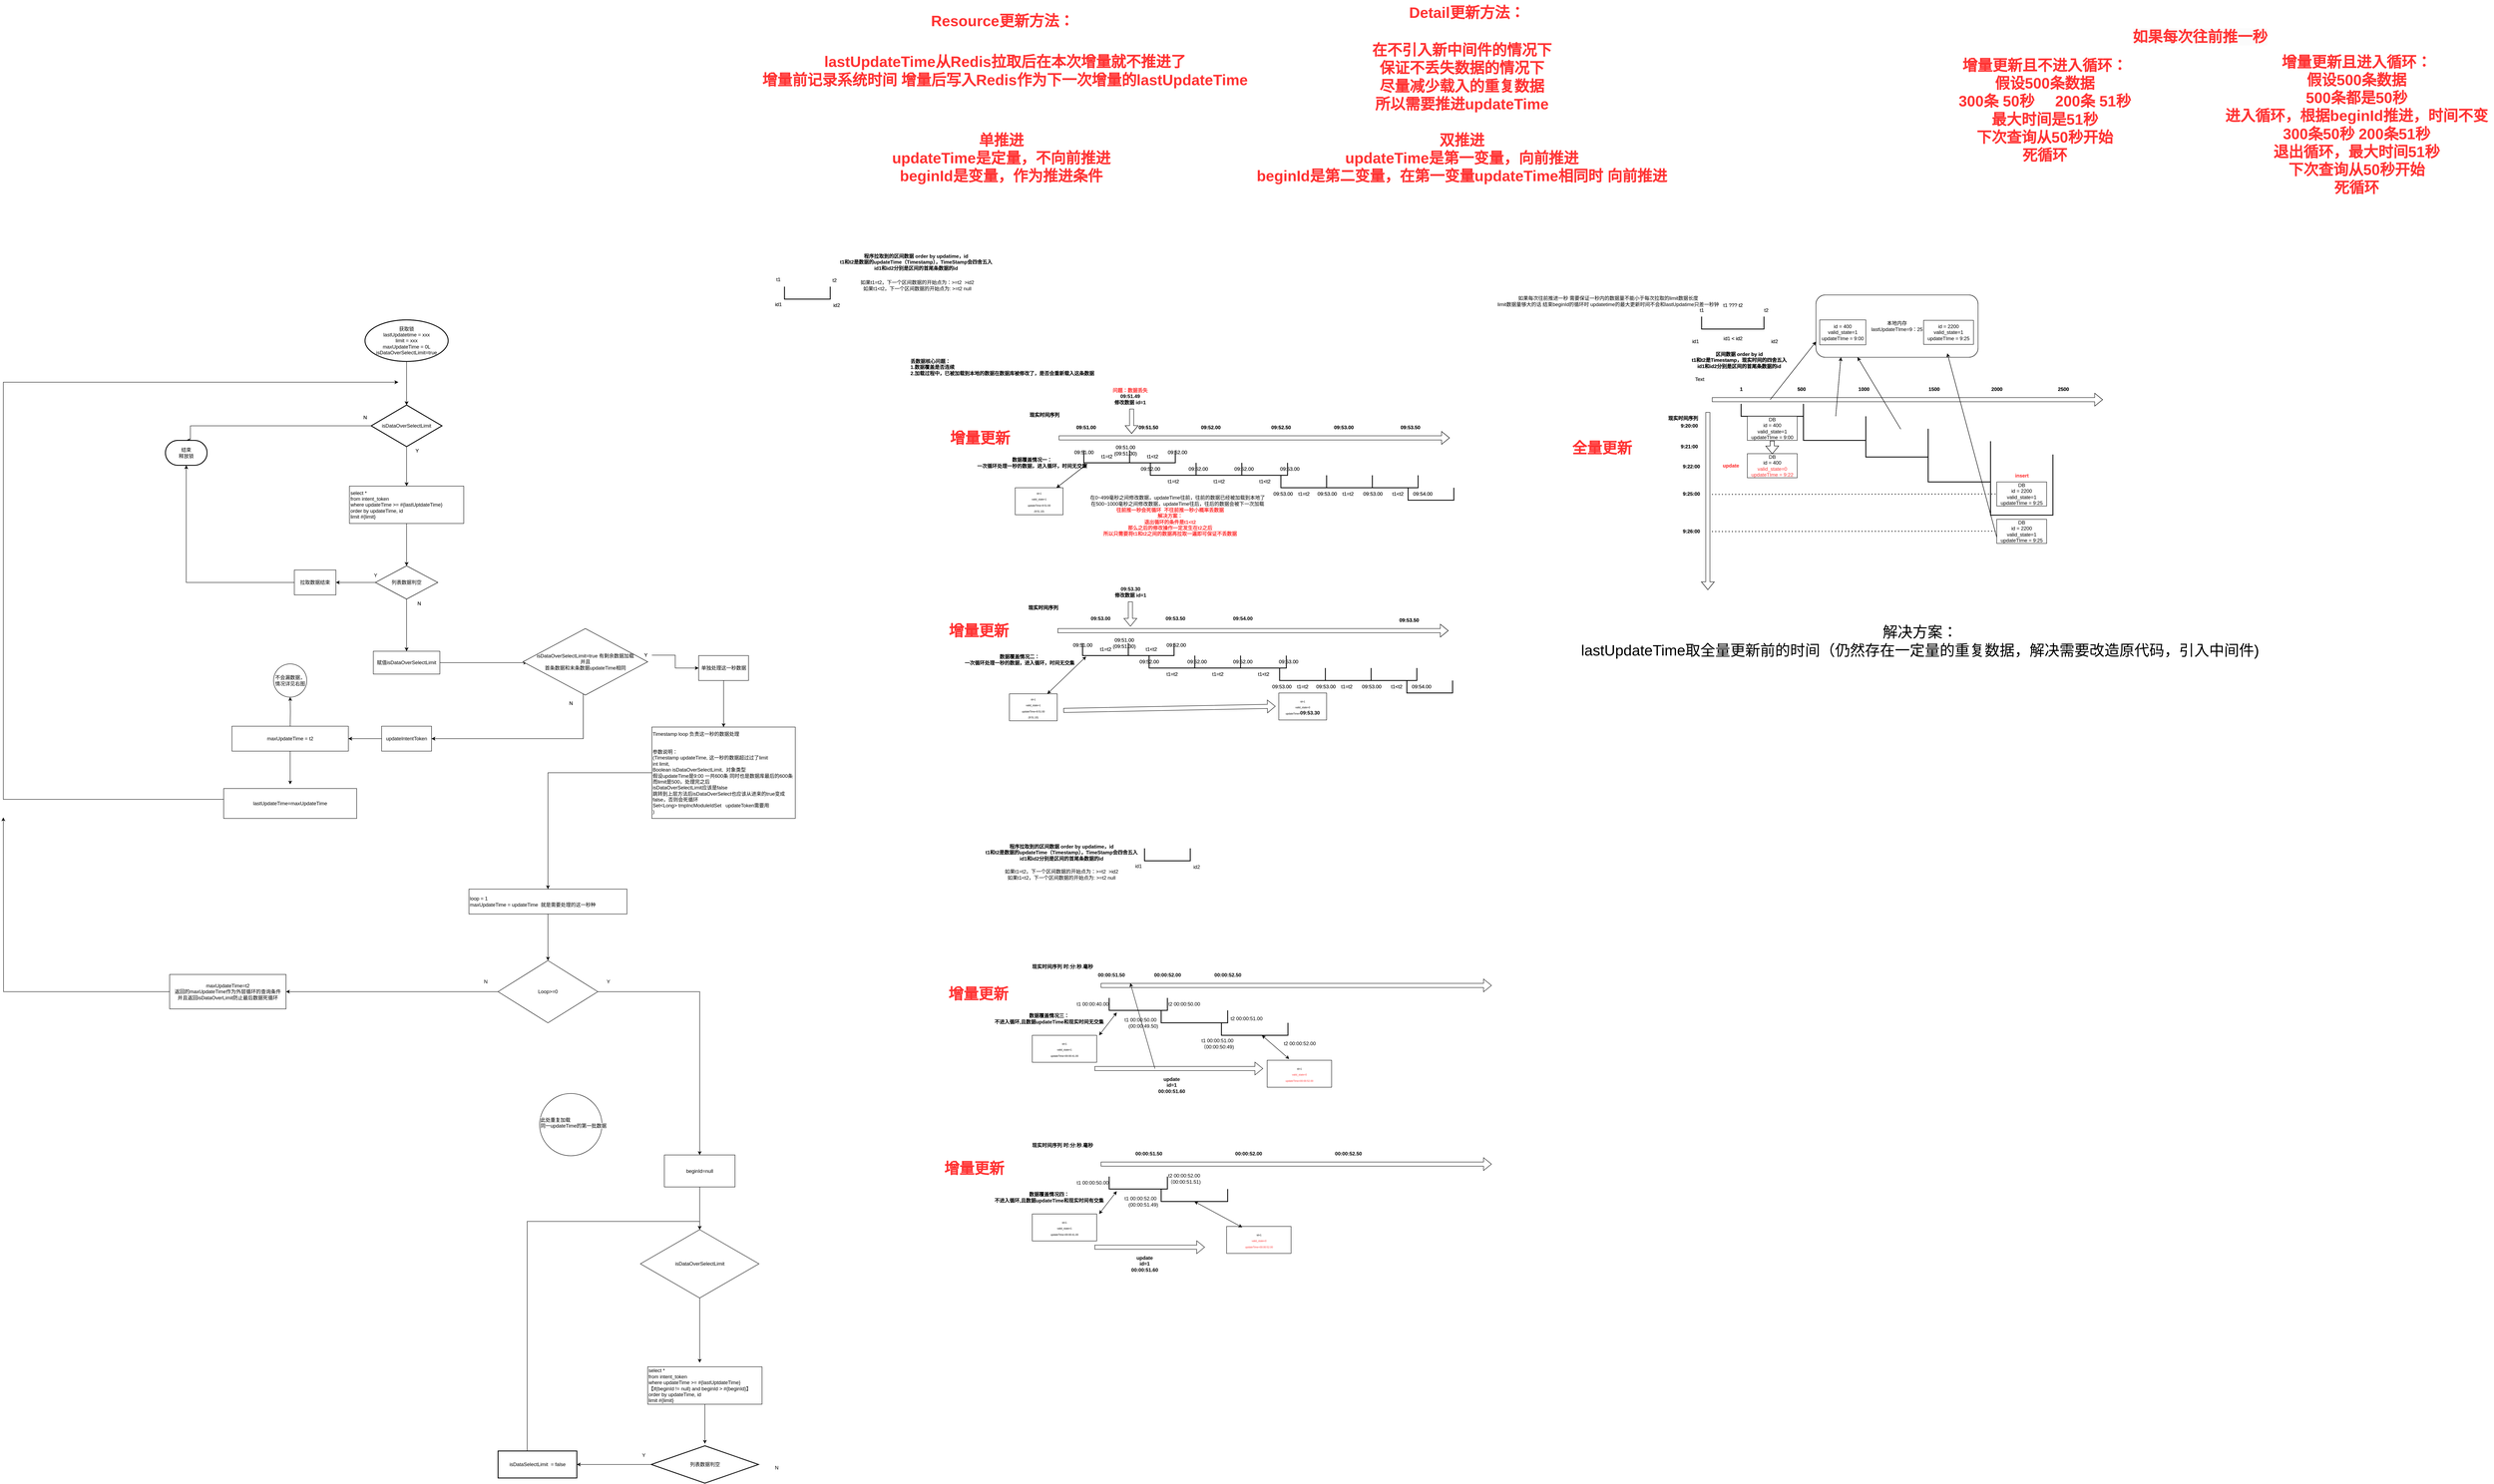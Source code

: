 <mxfile version="21.7.5" type="github">
  <diagram name="第 1 页" id="Zjm2JlXs56T9bLfwZ5cv">
    <mxGraphModel dx="3998" dy="1964" grid="1" gridSize="10" guides="1" tooltips="1" connect="1" arrows="1" fold="1" page="1" pageScale="1" pageWidth="827" pageHeight="1169" math="0" shadow="0">
      <root>
        <mxCell id="0" />
        <mxCell id="1" parent="0" />
        <mxCell id="8eTx1scZpe6bk8PXPmwQ-2" value="" style="shape=flexArrow;endArrow=classic;html=1;rounded=0;" parent="1" edge="1">
          <mxGeometry width="50" height="50" relative="1" as="geometry">
            <mxPoint x="239" y="414" as="sourcePoint" />
            <mxPoint x="1179" y="414" as="targetPoint" />
          </mxGeometry>
        </mxCell>
        <mxCell id="8eTx1scZpe6bk8PXPmwQ-3" value="09:52.00" style="text;html=1;align=center;verticalAlign=middle;resizable=0;points=[];autosize=1;strokeColor=none;fillColor=none;fontStyle=1" parent="1" vertex="1">
          <mxGeometry x="569" y="374" width="70" height="30" as="geometry" />
        </mxCell>
        <mxCell id="8eTx1scZpe6bk8PXPmwQ-4" value="09:53.00" style="text;html=1;align=center;verticalAlign=middle;resizable=0;points=[];autosize=1;strokeColor=none;fillColor=none;fontStyle=1" parent="1" vertex="1">
          <mxGeometry x="889" y="374" width="70" height="30" as="geometry" />
        </mxCell>
        <mxCell id="8eTx1scZpe6bk8PXPmwQ-5" value="09:52.50" style="text;html=1;align=center;verticalAlign=middle;resizable=0;points=[];autosize=1;strokeColor=none;fillColor=none;fontStyle=1" parent="1" vertex="1">
          <mxGeometry x="738" y="374" width="70" height="30" as="geometry" />
        </mxCell>
        <mxCell id="8eTx1scZpe6bk8PXPmwQ-8" value="" style="strokeWidth=2;html=1;shape=mxgraph.flowchart.annotation_1;align=left;pointerEvents=1;direction=north;" parent="1" vertex="1">
          <mxGeometry x="-421" y="50" width="110" height="30" as="geometry" />
        </mxCell>
        <mxCell id="8eTx1scZpe6bk8PXPmwQ-10" value="09:51.50" style="text;html=1;align=center;verticalAlign=middle;resizable=0;points=[];autosize=1;strokeColor=none;fillColor=none;fontStyle=1" parent="1" vertex="1">
          <mxGeometry x="419" y="374" width="70" height="30" as="geometry" />
        </mxCell>
        <mxCell id="8eTx1scZpe6bk8PXPmwQ-11" value="09:53.50" style="text;html=1;align=center;verticalAlign=middle;resizable=0;points=[];autosize=1;strokeColor=none;fillColor=none;fontStyle=1" parent="1" vertex="1">
          <mxGeometry x="1049" y="374" width="70" height="30" as="geometry" />
        </mxCell>
        <mxCell id="8eTx1scZpe6bk8PXPmwQ-12" value="" style="strokeWidth=2;html=1;shape=mxgraph.flowchart.annotation_1;align=left;pointerEvents=1;direction=north;" parent="1" vertex="1">
          <mxGeometry x="409" y="444" width="110" height="30" as="geometry" />
        </mxCell>
        <mxCell id="8eTx1scZpe6bk8PXPmwQ-13" value="09:51.00&lt;br&gt;(09:51.30)" style="text;html=1;align=center;verticalAlign=middle;resizable=0;points=[];autosize=1;strokeColor=none;fillColor=none;" parent="1" vertex="1">
          <mxGeometry x="359" y="424" width="80" height="40" as="geometry" />
        </mxCell>
        <mxCell id="8eTx1scZpe6bk8PXPmwQ-15" value="现实时间序列" style="text;html=1;align=center;verticalAlign=middle;resizable=0;points=[];autosize=1;strokeColor=none;fillColor=none;fontStyle=1" parent="1" vertex="1">
          <mxGeometry x="154" y="344" width="100" height="30" as="geometry" />
        </mxCell>
        <mxCell id="8eTx1scZpe6bk8PXPmwQ-16" value="数据覆盖情况一：&lt;br&gt;一次循环处理一秒的数据，进入循环，时间无交集" style="text;html=1;align=center;verticalAlign=middle;resizable=0;points=[];autosize=1;strokeColor=none;fillColor=none;fontStyle=1" parent="1" vertex="1">
          <mxGeometry x="29" y="454" width="290" height="40" as="geometry" />
        </mxCell>
        <mxCell id="8eTx1scZpe6bk8PXPmwQ-17" style="edgeStyle=orthogonalEdgeStyle;shape=flexArrow;rounded=0;orthogonalLoop=1;jettySize=auto;html=1;exitX=0;exitY=0.5;exitDx=0;exitDy=0;exitPerimeter=0;" parent="1" source="8eTx1scZpe6bk8PXPmwQ-12" target="8eTx1scZpe6bk8PXPmwQ-12" edge="1">
          <mxGeometry relative="1" as="geometry" />
        </mxCell>
        <mxCell id="8eTx1scZpe6bk8PXPmwQ-18" value="09:51.00" style="text;html=1;align=center;verticalAlign=middle;resizable=0;points=[];autosize=1;strokeColor=none;fillColor=none;fontStyle=1" parent="1" vertex="1">
          <mxGeometry x="269" y="374" width="70" height="30" as="geometry" />
        </mxCell>
        <mxCell id="8eTx1scZpe6bk8PXPmwQ-22" value="09:51.00" style="text;html=1;align=center;verticalAlign=middle;resizable=0;points=[];autosize=1;strokeColor=none;fillColor=none;" parent="1" vertex="1">
          <mxGeometry x="264" y="434" width="70" height="30" as="geometry" />
        </mxCell>
        <mxCell id="8eTx1scZpe6bk8PXPmwQ-23" value="" style="strokeWidth=2;html=1;shape=mxgraph.flowchart.annotation_1;align=left;pointerEvents=1;direction=north;" parent="1" vertex="1">
          <mxGeometry x="459" y="474" width="110" height="30" as="geometry" />
        </mxCell>
        <mxCell id="8eTx1scZpe6bk8PXPmwQ-24" value="09:52.00" style="text;html=1;align=center;verticalAlign=middle;resizable=0;points=[];autosize=1;strokeColor=none;fillColor=none;" parent="1" vertex="1">
          <mxGeometry x="489" y="434" width="70" height="30" as="geometry" />
        </mxCell>
        <mxCell id="8eTx1scZpe6bk8PXPmwQ-26" value="" style="strokeWidth=2;html=1;shape=mxgraph.flowchart.annotation_1;align=left;pointerEvents=1;direction=north;" parent="1" vertex="1">
          <mxGeometry x="299" y="444" width="110" height="30" as="geometry" />
        </mxCell>
        <mxCell id="8eTx1scZpe6bk8PXPmwQ-27" value="t1" style="text;html=1;align=center;verticalAlign=middle;resizable=0;points=[];autosize=1;strokeColor=none;fillColor=none;" parent="1" vertex="1">
          <mxGeometry x="-451" y="18" width="30" height="30" as="geometry" />
        </mxCell>
        <mxCell id="8eTx1scZpe6bk8PXPmwQ-28" value="id1" style="text;html=1;align=center;verticalAlign=middle;resizable=0;points=[];autosize=1;strokeColor=none;fillColor=none;" parent="1" vertex="1">
          <mxGeometry x="-456" y="78" width="40" height="30" as="geometry" />
        </mxCell>
        <mxCell id="8eTx1scZpe6bk8PXPmwQ-29" value="t2" style="text;html=1;align=center;verticalAlign=middle;resizable=0;points=[];autosize=1;strokeColor=none;fillColor=none;" parent="1" vertex="1">
          <mxGeometry x="-316" y="20" width="30" height="30" as="geometry" />
        </mxCell>
        <mxCell id="8eTx1scZpe6bk8PXPmwQ-30" value="id2" style="text;html=1;align=center;verticalAlign=middle;resizable=0;points=[];autosize=1;strokeColor=none;fillColor=none;" parent="1" vertex="1">
          <mxGeometry x="-316" y="80" width="40" height="30" as="geometry" />
        </mxCell>
        <mxCell id="8eTx1scZpe6bk8PXPmwQ-31" value="t1=t2" style="text;html=1;align=center;verticalAlign=middle;resizable=0;points=[];autosize=1;strokeColor=none;fillColor=none;" parent="1" vertex="1">
          <mxGeometry x="329" y="444" width="50" height="30" as="geometry" />
        </mxCell>
        <mxCell id="8eTx1scZpe6bk8PXPmwQ-32" value="如果t1=t2，下一个区间数据的开始点为：&amp;gt;=t2&amp;nbsp; &amp;gt;id2&lt;br&gt;如果t1&amp;lt;t2，下一个区间数据的开始点为: &amp;gt;=t2 null" style="text;html=1;align=center;verticalAlign=middle;resizable=0;points=[];autosize=1;strokeColor=none;fillColor=none;" parent="1" vertex="1">
          <mxGeometry x="-252" y="27" width="300" height="40" as="geometry" />
        </mxCell>
        <mxCell id="8eTx1scZpe6bk8PXPmwQ-34" value="t1&amp;lt;t2" style="text;html=1;align=center;verticalAlign=middle;resizable=0;points=[];autosize=1;strokeColor=none;fillColor=none;" parent="1" vertex="1">
          <mxGeometry x="439" y="444" width="50" height="30" as="geometry" />
        </mxCell>
        <mxCell id="8eTx1scZpe6bk8PXPmwQ-35" value="09:52.00" style="text;html=1;align=center;verticalAlign=middle;resizable=0;points=[];autosize=1;strokeColor=none;fillColor=none;" parent="1" vertex="1">
          <mxGeometry x="424" y="474" width="70" height="30" as="geometry" />
        </mxCell>
        <mxCell id="8eTx1scZpe6bk8PXPmwQ-36" value="t1=t2" style="text;html=1;align=center;verticalAlign=middle;resizable=0;points=[];autosize=1;strokeColor=none;fillColor=none;" parent="1" vertex="1">
          <mxGeometry x="489" y="504" width="50" height="30" as="geometry" />
        </mxCell>
        <mxCell id="8eTx1scZpe6bk8PXPmwQ-37" value="" style="strokeWidth=2;html=1;shape=mxgraph.flowchart.annotation_1;align=left;pointerEvents=1;direction=north;" parent="1" vertex="1">
          <mxGeometry x="569" y="474" width="110" height="30" as="geometry" />
        </mxCell>
        <mxCell id="8eTx1scZpe6bk8PXPmwQ-38" value="09:52.00" style="text;html=1;align=center;verticalAlign=middle;resizable=0;points=[];autosize=1;strokeColor=none;fillColor=none;" parent="1" vertex="1">
          <mxGeometry x="539" y="474" width="70" height="30" as="geometry" />
        </mxCell>
        <mxCell id="8eTx1scZpe6bk8PXPmwQ-41" value="09:52.00" style="text;html=1;align=center;verticalAlign=middle;resizable=0;points=[];autosize=1;strokeColor=none;fillColor=none;" parent="1" vertex="1">
          <mxGeometry x="649" y="474" width="70" height="30" as="geometry" />
        </mxCell>
        <mxCell id="8eTx1scZpe6bk8PXPmwQ-42" value="" style="strokeWidth=2;html=1;shape=mxgraph.flowchart.annotation_1;align=left;pointerEvents=1;direction=north;" parent="1" vertex="1">
          <mxGeometry x="773" y="504" width="110" height="30" as="geometry" />
        </mxCell>
        <mxCell id="8eTx1scZpe6bk8PXPmwQ-43" value="09:53.00" style="text;html=1;align=center;verticalAlign=middle;resizable=0;points=[];autosize=1;strokeColor=none;fillColor=none;" parent="1" vertex="1">
          <mxGeometry x="759" y="474" width="70" height="30" as="geometry" />
        </mxCell>
        <mxCell id="8eTx1scZpe6bk8PXPmwQ-44" value="t1=t2" style="text;html=1;align=center;verticalAlign=middle;resizable=0;points=[];autosize=1;strokeColor=none;fillColor=none;" parent="1" vertex="1">
          <mxGeometry x="599" y="504" width="50" height="30" as="geometry" />
        </mxCell>
        <mxCell id="8eTx1scZpe6bk8PXPmwQ-45" value="t1&amp;lt;t2" style="text;html=1;align=center;verticalAlign=middle;resizable=0;points=[];autosize=1;strokeColor=none;fillColor=none;" parent="1" vertex="1">
          <mxGeometry x="709" y="504" width="50" height="30" as="geometry" />
        </mxCell>
        <mxCell id="8eTx1scZpe6bk8PXPmwQ-46" value="" style="strokeWidth=2;html=1;shape=mxgraph.flowchart.annotation_1;align=left;pointerEvents=1;direction=north;" parent="1" vertex="1">
          <mxGeometry x="679" y="474" width="110" height="30" as="geometry" />
        </mxCell>
        <mxCell id="8eTx1scZpe6bk8PXPmwQ-47" value="09:53.00" style="text;html=1;align=center;verticalAlign=middle;resizable=0;points=[];autosize=1;strokeColor=none;fillColor=none;" parent="1" vertex="1">
          <mxGeometry x="743" y="534" width="70" height="30" as="geometry" />
        </mxCell>
        <mxCell id="8eTx1scZpe6bk8PXPmwQ-48" value="09:53.00" style="text;html=1;align=center;verticalAlign=middle;resizable=0;points=[];autosize=1;strokeColor=none;fillColor=none;" parent="1" vertex="1">
          <mxGeometry x="849" y="534" width="70" height="30" as="geometry" />
        </mxCell>
        <mxCell id="8eTx1scZpe6bk8PXPmwQ-50" value="" style="strokeWidth=2;html=1;shape=mxgraph.flowchart.annotation_1;align=left;pointerEvents=1;direction=north;" parent="1" vertex="1">
          <mxGeometry x="883" y="504" width="110" height="30" as="geometry" />
        </mxCell>
        <mxCell id="8eTx1scZpe6bk8PXPmwQ-51" value="09:53.00" style="text;html=1;align=center;verticalAlign=middle;resizable=0;points=[];autosize=1;strokeColor=none;fillColor=none;" parent="1" vertex="1">
          <mxGeometry x="959" y="534" width="70" height="30" as="geometry" />
        </mxCell>
        <mxCell id="8eTx1scZpe6bk8PXPmwQ-52" value="t1=t2" style="text;html=1;align=center;verticalAlign=middle;resizable=0;points=[];autosize=1;strokeColor=none;fillColor=none;" parent="1" vertex="1">
          <mxGeometry x="803" y="534" width="50" height="30" as="geometry" />
        </mxCell>
        <mxCell id="8eTx1scZpe6bk8PXPmwQ-53" value="t1=t2" style="text;html=1;align=center;verticalAlign=middle;resizable=0;points=[];autosize=1;strokeColor=none;fillColor=none;" parent="1" vertex="1">
          <mxGeometry x="909" y="534" width="50" height="30" as="geometry" />
        </mxCell>
        <mxCell id="8eTx1scZpe6bk8PXPmwQ-54" value="" style="strokeWidth=2;html=1;shape=mxgraph.flowchart.annotation_1;align=left;pointerEvents=1;direction=north;" parent="1" vertex="1">
          <mxGeometry x="993" y="504" width="110" height="30" as="geometry" />
        </mxCell>
        <mxCell id="8eTx1scZpe6bk8PXPmwQ-55" value="t1&amp;lt;t2" style="text;html=1;align=center;verticalAlign=middle;resizable=0;points=[];autosize=1;strokeColor=none;fillColor=none;" parent="1" vertex="1">
          <mxGeometry x="1029" y="534" width="50" height="30" as="geometry" />
        </mxCell>
        <mxCell id="8eTx1scZpe6bk8PXPmwQ-56" value="09:54.00" style="text;html=1;align=center;verticalAlign=middle;resizable=0;points=[];autosize=1;strokeColor=none;fillColor=none;" parent="1" vertex="1">
          <mxGeometry x="1079" y="534" width="70" height="30" as="geometry" />
        </mxCell>
        <mxCell id="8eTx1scZpe6bk8PXPmwQ-57" value="" style="strokeWidth=2;html=1;shape=mxgraph.flowchart.annotation_1;align=left;pointerEvents=1;direction=north;" parent="1" vertex="1">
          <mxGeometry x="1079" y="534" width="110" height="30" as="geometry" />
        </mxCell>
        <mxCell id="Ntxb1XvlZdcsDZPh0-gk-2" value="&lt;font color=&quot;#ff3333&quot; style=&quot;font-size: 36px;&quot;&gt;增量更新&lt;/font&gt;" style="text;html=1;align=center;verticalAlign=middle;resizable=0;points=[];autosize=1;strokeColor=none;fillColor=none;fontStyle=1" parent="1" vertex="1">
          <mxGeometry x="-36" y="384" width="170" height="60" as="geometry" />
        </mxCell>
        <mxCell id="Ntxb1XvlZdcsDZPh0-gk-94" value="" style="shape=flexArrow;endArrow=classic;html=1;rounded=0;" parent="1" edge="1">
          <mxGeometry width="50" height="50" relative="1" as="geometry">
            <mxPoint x="414" y="344" as="sourcePoint" />
            <mxPoint x="414" y="404" as="targetPoint" />
          </mxGeometry>
        </mxCell>
        <mxCell id="Ntxb1XvlZdcsDZPh0-gk-97" value="&lt;font style=&quot;font-size: 6px;&quot;&gt;id=1&lt;br&gt;valid_state=1&lt;br&gt;updateTime=9:51:00&lt;br&gt;(9:51.10)&lt;/font&gt;" style="whiteSpace=wrap;html=1;" parent="1" vertex="1">
          <mxGeometry x="134" y="534" width="115" height="65" as="geometry" />
        </mxCell>
        <mxCell id="Ntxb1XvlZdcsDZPh0-gk-98" value="" style="endArrow=classic;startArrow=classic;html=1;rounded=0;exitX=-0.079;exitY=0.077;exitDx=0;exitDy=0;exitPerimeter=0;" parent="1" source="8eTx1scZpe6bk8PXPmwQ-26" target="Ntxb1XvlZdcsDZPh0-gk-97" edge="1">
          <mxGeometry width="50" height="50" relative="1" as="geometry">
            <mxPoint x="254" y="534" as="sourcePoint" />
            <mxPoint x="304" y="484" as="targetPoint" />
          </mxGeometry>
        </mxCell>
        <mxCell id="Ntxb1XvlZdcsDZPh0-gk-102" value="如果每次往前推进一秒 需要保证一秒内的数据量不能小于每次拉取的limit数据长度&lt;br&gt;limit数据量够大的话 结束beginId的循环时 updatetime的最大更新时间不会和lastUpdatime只差一秒钟&lt;br&gt;" style="text;html=1;align=center;verticalAlign=middle;resizable=0;points=[];autosize=1;strokeColor=none;fillColor=none;" parent="1" vertex="1">
          <mxGeometry x="1280" y="65" width="560" height="40" as="geometry" />
        </mxCell>
        <mxCell id="Ntxb1XvlZdcsDZPh0-gk-103" value="在0~499毫秒之间修改数据，updateTime往前，往前的数据已经被加载到本地了&lt;br&gt;在500~1000毫秒之间修改数据，updateTime往后，往后的数据会被下一次加载" style="text;html=1;align=center;verticalAlign=middle;resizable=0;points=[];autosize=1;strokeColor=none;fillColor=none;" parent="1" vertex="1">
          <mxGeometry x="304" y="545" width="440" height="40" as="geometry" />
        </mxCell>
        <mxCell id="Ntxb1XvlZdcsDZPh0-gk-114" style="edgeStyle=orthogonalEdgeStyle;rounded=0;orthogonalLoop=1;jettySize=auto;html=1;entryX=0.5;entryY=0;entryDx=0;entryDy=0;entryPerimeter=0;" parent="1" source="Ntxb1XvlZdcsDZPh0-gk-110" target="Ntxb1XvlZdcsDZPh0-gk-113" edge="1">
          <mxGeometry relative="1" as="geometry">
            <Array as="points">
              <mxPoint x="-1850" y="385" />
              <mxPoint x="-1850" y="420" />
            </Array>
          </mxGeometry>
        </mxCell>
        <mxCell id="Ntxb1XvlZdcsDZPh0-gk-118" style="edgeStyle=orthogonalEdgeStyle;rounded=0;orthogonalLoop=1;jettySize=auto;html=1;exitX=0.5;exitY=1;exitDx=0;exitDy=0;exitPerimeter=0;entryX=0.5;entryY=0;entryDx=0;entryDy=0;" parent="1" source="Ntxb1XvlZdcsDZPh0-gk-110" target="Ntxb1XvlZdcsDZPh0-gk-117" edge="1">
          <mxGeometry relative="1" as="geometry" />
        </mxCell>
        <mxCell id="Ntxb1XvlZdcsDZPh0-gk-110" value="isDataOverSelectLimit" style="strokeWidth=2;html=1;shape=mxgraph.flowchart.decision;whiteSpace=wrap;" parent="1" vertex="1">
          <mxGeometry x="-1415" y="335" width="170" height="100" as="geometry" />
        </mxCell>
        <mxCell id="Ntxb1XvlZdcsDZPh0-gk-112" value="" style="edgeStyle=orthogonalEdgeStyle;rounded=0;orthogonalLoop=1;jettySize=auto;html=1;" parent="1" source="Ntxb1XvlZdcsDZPh0-gk-111" target="Ntxb1XvlZdcsDZPh0-gk-110" edge="1">
          <mxGeometry relative="1" as="geometry" />
        </mxCell>
        <mxCell id="Ntxb1XvlZdcsDZPh0-gk-111" value="获取锁&lt;br&gt;lastUpdatetime = xxx&lt;br&gt;limit = xxx&lt;br&gt;maxUpdateTime = 0L&lt;br&gt;isDataOverSelectLimit=true" style="strokeWidth=2;html=1;shape=mxgraph.flowchart.start_1;whiteSpace=wrap;" parent="1" vertex="1">
          <mxGeometry x="-1430" y="130" width="200" height="100" as="geometry" />
        </mxCell>
        <mxCell id="Ntxb1XvlZdcsDZPh0-gk-113" value="结束&lt;br&gt;释放锁" style="strokeWidth=2;html=1;shape=mxgraph.flowchart.terminator;whiteSpace=wrap;" parent="1" vertex="1">
          <mxGeometry x="-1910" y="420" width="100" height="60" as="geometry" />
        </mxCell>
        <mxCell id="Ntxb1XvlZdcsDZPh0-gk-115" value="N" style="text;html=1;align=center;verticalAlign=middle;resizable=0;points=[];autosize=1;strokeColor=none;fillColor=none;" parent="1" vertex="1">
          <mxGeometry x="-1445" y="350" width="30" height="30" as="geometry" />
        </mxCell>
        <mxCell id="Ntxb1XvlZdcsDZPh0-gk-123" value="" style="edgeStyle=orthogonalEdgeStyle;rounded=0;orthogonalLoop=1;jettySize=auto;html=1;" parent="1" source="Ntxb1XvlZdcsDZPh0-gk-117" target="Ntxb1XvlZdcsDZPh0-gk-122" edge="1">
          <mxGeometry relative="1" as="geometry" />
        </mxCell>
        <mxCell id="Ntxb1XvlZdcsDZPh0-gk-117" value="select *&lt;br&gt;from intent_token&lt;br&gt;where updateTime &amp;gt;= #{lastUptdateTime}&lt;br&gt;order by updateTime, id&lt;br&gt;limit #{limit}" style="whiteSpace=wrap;html=1;align=left;" parent="1" vertex="1">
          <mxGeometry x="-1467.5" y="530" width="275" height="90" as="geometry" />
        </mxCell>
        <mxCell id="Ntxb1XvlZdcsDZPh0-gk-119" value="Y" style="text;html=1;align=center;verticalAlign=middle;resizable=0;points=[];autosize=1;strokeColor=none;fillColor=none;" parent="1" vertex="1">
          <mxGeometry x="-1320" y="430" width="30" height="30" as="geometry" />
        </mxCell>
        <mxCell id="Ntxb1XvlZdcsDZPh0-gk-144" value="" style="edgeStyle=orthogonalEdgeStyle;rounded=0;orthogonalLoop=1;jettySize=auto;html=1;" parent="1" source="Ntxb1XvlZdcsDZPh0-gk-122" target="Ntxb1XvlZdcsDZPh0-gk-143" edge="1">
          <mxGeometry relative="1" as="geometry" />
        </mxCell>
        <mxCell id="Ntxb1XvlZdcsDZPh0-gk-122" value="数据判空" style="rhombus;whiteSpace=wrap;html=1;" parent="1" vertex="1">
          <mxGeometry x="-1405" y="722" width="150" height="80" as="geometry" />
        </mxCell>
        <mxCell id="Ntxb1XvlZdcsDZPh0-gk-126" value="Y" style="text;html=1;align=center;verticalAlign=middle;resizable=0;points=[];autosize=1;strokeColor=none;fillColor=none;" parent="1" vertex="1">
          <mxGeometry x="-1420" y="730" width="30" height="30" as="geometry" />
        </mxCell>
        <mxCell id="Ntxb1XvlZdcsDZPh0-gk-131" value="" style="edgeStyle=orthogonalEdgeStyle;rounded=0;orthogonalLoop=1;jettySize=auto;html=1;exitX=1;exitY=0.5;exitDx=0;exitDy=0;" parent="1" source="Ntxb1XvlZdcsDZPh0-gk-143" edge="1">
          <mxGeometry relative="1" as="geometry">
            <mxPoint x="-1225" y="955.0" as="sourcePoint" />
            <mxPoint x="-1040" y="955" as="targetPoint" />
          </mxGeometry>
        </mxCell>
        <mxCell id="Ntxb1XvlZdcsDZPh0-gk-147" style="edgeStyle=orthogonalEdgeStyle;rounded=0;orthogonalLoop=1;jettySize=auto;html=1;entryX=1;entryY=0.5;entryDx=0;entryDy=0;" parent="1" target="Ntxb1XvlZdcsDZPh0-gk-137" edge="1">
          <mxGeometry relative="1" as="geometry">
            <Array as="points">
              <mxPoint x="-905" y="1138" />
            </Array>
            <mxPoint x="-904.941" y="1029.967" as="sourcePoint" />
          </mxGeometry>
        </mxCell>
        <mxCell id="Ntxb1XvlZdcsDZPh0-gk-132" value="N" style="text;html=1;align=center;verticalAlign=middle;resizable=0;points=[];autosize=1;strokeColor=none;fillColor=none;" parent="1" vertex="1">
          <mxGeometry x="-1315" y="798" width="30" height="30" as="geometry" />
        </mxCell>
        <mxCell id="Ntxb1XvlZdcsDZPh0-gk-133" value="Timestamp loop 负责这一秒的数据处理&lt;br&gt;(Timestamp updateTime, 这一秒的数据超过过了limit&lt;br&gt;int limit, &lt;br&gt;&lt;div style=&quot;&quot;&gt;Boolean isDataOverSelectLimit,&amp;nbsp; 对象类型 &lt;br&gt;假设updateTime是9:00 一共600条 同时也是数据库最后的600条 而limit是500，处理完之后&lt;/div&gt;isDataOverSelectLimit应该是false&lt;div style=&quot;&quot;&gt;跳转到上层方法后isDataOverSelect也应该从进来的true变成false，否则会死循环&lt;span style=&quot;background-color: initial;&quot;&gt;&lt;br&gt;Set&amp;lt;Long&amp;gt; tmpIncModuleIdSet&amp;nbsp; &amp;nbsp;updateToken要用&lt;br&gt;)&amp;nbsp;&lt;/span&gt;&lt;/div&gt;" style="whiteSpace=wrap;html=1;align=left;" parent="1" vertex="1">
          <mxGeometry x="-740" y="1110" width="345" height="220" as="geometry" />
        </mxCell>
        <mxCell id="Ntxb1XvlZdcsDZPh0-gk-140" value="" style="edgeStyle=orthogonalEdgeStyle;rounded=0;orthogonalLoop=1;jettySize=auto;html=1;" parent="1" source="Ntxb1XvlZdcsDZPh0-gk-137" target="Ntxb1XvlZdcsDZPh0-gk-139" edge="1">
          <mxGeometry relative="1" as="geometry" />
        </mxCell>
        <mxCell id="Ntxb1XvlZdcsDZPh0-gk-137" value="updateIntentToken" style="whiteSpace=wrap;html=1;" parent="1" vertex="1">
          <mxGeometry x="-1390" y="1108" width="120" height="60" as="geometry" />
        </mxCell>
        <mxCell id="Ntxb1XvlZdcsDZPh0-gk-149" value="" style="edgeStyle=orthogonalEdgeStyle;rounded=0;orthogonalLoop=1;jettySize=auto;html=1;" parent="1" source="Ntxb1XvlZdcsDZPh0-gk-139" edge="1">
          <mxGeometry relative="1" as="geometry">
            <mxPoint x="-1610" y="1248" as="targetPoint" />
          </mxGeometry>
        </mxCell>
        <mxCell id="Ntxb1XvlZdcsDZPh0-gk-139" value="maxUpdateTime = t2" style="whiteSpace=wrap;html=1;" parent="1" vertex="1">
          <mxGeometry x="-1750" y="1108" width="280" height="60" as="geometry" />
        </mxCell>
        <mxCell id="Ntxb1XvlZdcsDZPh0-gk-143" value="isDataOverSelectLimit" style="whiteSpace=wrap;html=1;" parent="1" vertex="1">
          <mxGeometry x="-1410" y="927.5" width="160" height="55" as="geometry" />
        </mxCell>
        <mxCell id="Ntxb1XvlZdcsDZPh0-gk-145" value="Y" style="text;html=1;align=center;verticalAlign=middle;resizable=0;points=[];autosize=1;strokeColor=none;fillColor=none;" parent="1" vertex="1">
          <mxGeometry x="-770" y="922" width="30" height="30" as="geometry" />
        </mxCell>
        <mxCell id="Ntxb1XvlZdcsDZPh0-gk-146" value="N" style="text;html=1;align=center;verticalAlign=middle;resizable=0;points=[];autosize=1;strokeColor=none;fillColor=none;" parent="1" vertex="1">
          <mxGeometry x="-950" y="1038" width="30" height="30" as="geometry" />
        </mxCell>
        <mxCell id="Ntxb1XvlZdcsDZPh0-gk-150" style="edgeStyle=orthogonalEdgeStyle;rounded=0;orthogonalLoop=1;jettySize=auto;html=1;exitX=0;exitY=0.5;exitDx=0;exitDy=0;" parent="1" edge="1">
          <mxGeometry relative="1" as="geometry">
            <mxPoint x="-1350" y="280" as="targetPoint" />
            <mxPoint x="-1770" y="1284.0" as="sourcePoint" />
            <Array as="points">
              <mxPoint x="-2300" y="1284" />
              <mxPoint x="-2300" y="280" />
            </Array>
          </mxGeometry>
        </mxCell>
        <mxCell id="Mguj6qo9-BzR1XpOUaJ4-1" value="" style="shape=flexArrow;endArrow=classic;html=1;rounded=0;" parent="1" edge="1">
          <mxGeometry width="50" height="50" relative="1" as="geometry">
            <mxPoint x="239" y="414" as="sourcePoint" />
            <mxPoint x="1179" y="414" as="targetPoint" />
          </mxGeometry>
        </mxCell>
        <mxCell id="Mguj6qo9-BzR1XpOUaJ4-2" value="09:52.00" style="text;html=1;align=center;verticalAlign=middle;resizable=0;points=[];autosize=1;strokeColor=none;fillColor=none;fontStyle=1" parent="1" vertex="1">
          <mxGeometry x="569" y="374" width="70" height="30" as="geometry" />
        </mxCell>
        <mxCell id="Mguj6qo9-BzR1XpOUaJ4-3" value="09:53.00" style="text;html=1;align=center;verticalAlign=middle;resizable=0;points=[];autosize=1;strokeColor=none;fillColor=none;fontStyle=1" parent="1" vertex="1">
          <mxGeometry x="889" y="374" width="70" height="30" as="geometry" />
        </mxCell>
        <mxCell id="Mguj6qo9-BzR1XpOUaJ4-4" value="09:52.50" style="text;html=1;align=center;verticalAlign=middle;resizable=0;points=[];autosize=1;strokeColor=none;fillColor=none;fontStyle=1" parent="1" vertex="1">
          <mxGeometry x="738" y="374" width="70" height="30" as="geometry" />
        </mxCell>
        <mxCell id="Mguj6qo9-BzR1XpOUaJ4-5" value="" style="strokeWidth=2;html=1;shape=mxgraph.flowchart.annotation_1;align=left;pointerEvents=1;direction=north;" parent="1" vertex="1">
          <mxGeometry x="-421" y="50" width="110" height="30" as="geometry" />
        </mxCell>
        <mxCell id="Mguj6qo9-BzR1XpOUaJ4-6" value="09:51.50" style="text;html=1;align=center;verticalAlign=middle;resizable=0;points=[];autosize=1;strokeColor=none;fillColor=none;fontStyle=1" parent="1" vertex="1">
          <mxGeometry x="419" y="374" width="70" height="30" as="geometry" />
        </mxCell>
        <mxCell id="Mguj6qo9-BzR1XpOUaJ4-7" value="09:53.50" style="text;html=1;align=center;verticalAlign=middle;resizable=0;points=[];autosize=1;strokeColor=none;fillColor=none;fontStyle=1" parent="1" vertex="1">
          <mxGeometry x="1049" y="374" width="70" height="30" as="geometry" />
        </mxCell>
        <mxCell id="Mguj6qo9-BzR1XpOUaJ4-8" value="" style="strokeWidth=2;html=1;shape=mxgraph.flowchart.annotation_1;align=left;pointerEvents=1;direction=north;" parent="1" vertex="1">
          <mxGeometry x="409" y="444" width="110" height="30" as="geometry" />
        </mxCell>
        <mxCell id="Mguj6qo9-BzR1XpOUaJ4-9" value="09:51.00&lt;br&gt;(09:51.30)" style="text;html=1;align=center;verticalAlign=middle;resizable=0;points=[];autosize=1;strokeColor=none;fillColor=none;" parent="1" vertex="1">
          <mxGeometry x="359" y="424" width="80" height="40" as="geometry" />
        </mxCell>
        <mxCell id="Mguj6qo9-BzR1XpOUaJ4-10" value="现实时间序列" style="text;html=1;align=center;verticalAlign=middle;resizable=0;points=[];autosize=1;strokeColor=none;fillColor=none;fontStyle=1" parent="1" vertex="1">
          <mxGeometry x="154" y="344" width="100" height="30" as="geometry" />
        </mxCell>
        <mxCell id="Mguj6qo9-BzR1XpOUaJ4-12" style="edgeStyle=orthogonalEdgeStyle;shape=flexArrow;rounded=0;orthogonalLoop=1;jettySize=auto;html=1;exitX=0;exitY=0.5;exitDx=0;exitDy=0;exitPerimeter=0;" parent="1" source="Mguj6qo9-BzR1XpOUaJ4-8" target="Mguj6qo9-BzR1XpOUaJ4-8" edge="1">
          <mxGeometry relative="1" as="geometry" />
        </mxCell>
        <mxCell id="Mguj6qo9-BzR1XpOUaJ4-13" value="09:51.00" style="text;html=1;align=center;verticalAlign=middle;resizable=0;points=[];autosize=1;strokeColor=none;fillColor=none;fontStyle=1" parent="1" vertex="1">
          <mxGeometry x="269" y="374" width="70" height="30" as="geometry" />
        </mxCell>
        <mxCell id="Mguj6qo9-BzR1XpOUaJ4-14" value="09:51.00" style="text;html=1;align=center;verticalAlign=middle;resizable=0;points=[];autosize=1;strokeColor=none;fillColor=none;" parent="1" vertex="1">
          <mxGeometry x="264" y="434" width="70" height="30" as="geometry" />
        </mxCell>
        <mxCell id="Mguj6qo9-BzR1XpOUaJ4-15" value="" style="strokeWidth=2;html=1;shape=mxgraph.flowchart.annotation_1;align=left;pointerEvents=1;direction=north;" parent="1" vertex="1">
          <mxGeometry x="459" y="474" width="110" height="30" as="geometry" />
        </mxCell>
        <mxCell id="Mguj6qo9-BzR1XpOUaJ4-16" value="09:52.00" style="text;html=1;align=center;verticalAlign=middle;resizable=0;points=[];autosize=1;strokeColor=none;fillColor=none;" parent="1" vertex="1">
          <mxGeometry x="489" y="434" width="70" height="30" as="geometry" />
        </mxCell>
        <mxCell id="Mguj6qo9-BzR1XpOUaJ4-18" value="" style="strokeWidth=2;html=1;shape=mxgraph.flowchart.annotation_1;align=left;pointerEvents=1;direction=north;" parent="1" vertex="1">
          <mxGeometry x="299" y="444" width="110" height="30" as="geometry" />
        </mxCell>
        <mxCell id="Mguj6qo9-BzR1XpOUaJ4-19" value="t1" style="text;html=1;align=center;verticalAlign=middle;resizable=0;points=[];autosize=1;strokeColor=none;fillColor=none;" parent="1" vertex="1">
          <mxGeometry x="-451" y="18" width="30" height="30" as="geometry" />
        </mxCell>
        <mxCell id="Mguj6qo9-BzR1XpOUaJ4-20" value="id1" style="text;html=1;align=center;verticalAlign=middle;resizable=0;points=[];autosize=1;strokeColor=none;fillColor=none;" parent="1" vertex="1">
          <mxGeometry x="-456" y="78" width="40" height="30" as="geometry" />
        </mxCell>
        <mxCell id="Mguj6qo9-BzR1XpOUaJ4-21" value="t2" style="text;html=1;align=center;verticalAlign=middle;resizable=0;points=[];autosize=1;strokeColor=none;fillColor=none;" parent="1" vertex="1">
          <mxGeometry x="-316" y="20" width="30" height="30" as="geometry" />
        </mxCell>
        <mxCell id="Mguj6qo9-BzR1XpOUaJ4-22" value="id2" style="text;html=1;align=center;verticalAlign=middle;resizable=0;points=[];autosize=1;strokeColor=none;fillColor=none;" parent="1" vertex="1">
          <mxGeometry x="-316" y="80" width="40" height="30" as="geometry" />
        </mxCell>
        <mxCell id="Mguj6qo9-BzR1XpOUaJ4-23" value="t1=t2" style="text;html=1;align=center;verticalAlign=middle;resizable=0;points=[];autosize=1;strokeColor=none;fillColor=none;" parent="1" vertex="1">
          <mxGeometry x="329" y="444" width="50" height="30" as="geometry" />
        </mxCell>
        <mxCell id="Mguj6qo9-BzR1XpOUaJ4-25" value="t1&amp;lt;t2" style="text;html=1;align=center;verticalAlign=middle;resizable=0;points=[];autosize=1;strokeColor=none;fillColor=none;" parent="1" vertex="1">
          <mxGeometry x="439" y="444" width="50" height="30" as="geometry" />
        </mxCell>
        <mxCell id="Mguj6qo9-BzR1XpOUaJ4-26" value="09:52.00" style="text;html=1;align=center;verticalAlign=middle;resizable=0;points=[];autosize=1;strokeColor=none;fillColor=none;" parent="1" vertex="1">
          <mxGeometry x="424" y="474" width="70" height="30" as="geometry" />
        </mxCell>
        <mxCell id="Mguj6qo9-BzR1XpOUaJ4-27" value="t1=t2" style="text;html=1;align=center;verticalAlign=middle;resizable=0;points=[];autosize=1;strokeColor=none;fillColor=none;" parent="1" vertex="1">
          <mxGeometry x="489" y="504" width="50" height="30" as="geometry" />
        </mxCell>
        <mxCell id="Mguj6qo9-BzR1XpOUaJ4-28" value="" style="strokeWidth=2;html=1;shape=mxgraph.flowchart.annotation_1;align=left;pointerEvents=1;direction=north;" parent="1" vertex="1">
          <mxGeometry x="569" y="474" width="110" height="30" as="geometry" />
        </mxCell>
        <mxCell id="Mguj6qo9-BzR1XpOUaJ4-29" value="09:52.00" style="text;html=1;align=center;verticalAlign=middle;resizable=0;points=[];autosize=1;strokeColor=none;fillColor=none;" parent="1" vertex="1">
          <mxGeometry x="539" y="474" width="70" height="30" as="geometry" />
        </mxCell>
        <mxCell id="Mguj6qo9-BzR1XpOUaJ4-30" value="09:52.00" style="text;html=1;align=center;verticalAlign=middle;resizable=0;points=[];autosize=1;strokeColor=none;fillColor=none;" parent="1" vertex="1">
          <mxGeometry x="649" y="474" width="70" height="30" as="geometry" />
        </mxCell>
        <mxCell id="Mguj6qo9-BzR1XpOUaJ4-31" value="" style="strokeWidth=2;html=1;shape=mxgraph.flowchart.annotation_1;align=left;pointerEvents=1;direction=north;" parent="1" vertex="1">
          <mxGeometry x="773" y="504" width="110" height="30" as="geometry" />
        </mxCell>
        <mxCell id="Mguj6qo9-BzR1XpOUaJ4-32" value="09:53.00" style="text;html=1;align=center;verticalAlign=middle;resizable=0;points=[];autosize=1;strokeColor=none;fillColor=none;" parent="1" vertex="1">
          <mxGeometry x="759" y="474" width="70" height="30" as="geometry" />
        </mxCell>
        <mxCell id="Mguj6qo9-BzR1XpOUaJ4-33" value="t1=t2" style="text;html=1;align=center;verticalAlign=middle;resizable=0;points=[];autosize=1;strokeColor=none;fillColor=none;" parent="1" vertex="1">
          <mxGeometry x="599" y="504" width="50" height="30" as="geometry" />
        </mxCell>
        <mxCell id="Mguj6qo9-BzR1XpOUaJ4-34" value="t1&amp;lt;t2" style="text;html=1;align=center;verticalAlign=middle;resizable=0;points=[];autosize=1;strokeColor=none;fillColor=none;" parent="1" vertex="1">
          <mxGeometry x="709" y="504" width="50" height="30" as="geometry" />
        </mxCell>
        <mxCell id="Mguj6qo9-BzR1XpOUaJ4-35" value="" style="strokeWidth=2;html=1;shape=mxgraph.flowchart.annotation_1;align=left;pointerEvents=1;direction=north;" parent="1" vertex="1">
          <mxGeometry x="679" y="474" width="110" height="30" as="geometry" />
        </mxCell>
        <mxCell id="Mguj6qo9-BzR1XpOUaJ4-36" value="09:53.00" style="text;html=1;align=center;verticalAlign=middle;resizable=0;points=[];autosize=1;strokeColor=none;fillColor=none;" parent="1" vertex="1">
          <mxGeometry x="743" y="534" width="70" height="30" as="geometry" />
        </mxCell>
        <mxCell id="Mguj6qo9-BzR1XpOUaJ4-37" value="09:53.00" style="text;html=1;align=center;verticalAlign=middle;resizable=0;points=[];autosize=1;strokeColor=none;fillColor=none;" parent="1" vertex="1">
          <mxGeometry x="849" y="534" width="70" height="30" as="geometry" />
        </mxCell>
        <mxCell id="Mguj6qo9-BzR1XpOUaJ4-38" value="" style="strokeWidth=2;html=1;shape=mxgraph.flowchart.annotation_1;align=left;pointerEvents=1;direction=north;" parent="1" vertex="1">
          <mxGeometry x="883" y="504" width="110" height="30" as="geometry" />
        </mxCell>
        <mxCell id="Mguj6qo9-BzR1XpOUaJ4-39" value="09:53.00" style="text;html=1;align=center;verticalAlign=middle;resizable=0;points=[];autosize=1;strokeColor=none;fillColor=none;" parent="1" vertex="1">
          <mxGeometry x="959" y="534" width="70" height="30" as="geometry" />
        </mxCell>
        <mxCell id="Mguj6qo9-BzR1XpOUaJ4-40" value="t1=t2" style="text;html=1;align=center;verticalAlign=middle;resizable=0;points=[];autosize=1;strokeColor=none;fillColor=none;" parent="1" vertex="1">
          <mxGeometry x="803" y="534" width="50" height="30" as="geometry" />
        </mxCell>
        <mxCell id="Mguj6qo9-BzR1XpOUaJ4-41" value="t1=t2" style="text;html=1;align=center;verticalAlign=middle;resizable=0;points=[];autosize=1;strokeColor=none;fillColor=none;" parent="1" vertex="1">
          <mxGeometry x="909" y="534" width="50" height="30" as="geometry" />
        </mxCell>
        <mxCell id="Mguj6qo9-BzR1XpOUaJ4-42" value="" style="strokeWidth=2;html=1;shape=mxgraph.flowchart.annotation_1;align=left;pointerEvents=1;direction=north;" parent="1" vertex="1">
          <mxGeometry x="993" y="504" width="110" height="30" as="geometry" />
        </mxCell>
        <mxCell id="Mguj6qo9-BzR1XpOUaJ4-43" value="t1&amp;lt;t2" style="text;html=1;align=center;verticalAlign=middle;resizable=0;points=[];autosize=1;strokeColor=none;fillColor=none;" parent="1" vertex="1">
          <mxGeometry x="1029" y="534" width="50" height="30" as="geometry" />
        </mxCell>
        <mxCell id="Mguj6qo9-BzR1XpOUaJ4-44" value="09:54.00" style="text;html=1;align=center;verticalAlign=middle;resizable=0;points=[];autosize=1;strokeColor=none;fillColor=none;" parent="1" vertex="1">
          <mxGeometry x="1079" y="534" width="70" height="30" as="geometry" />
        </mxCell>
        <mxCell id="Mguj6qo9-BzR1XpOUaJ4-45" value="" style="strokeWidth=2;html=1;shape=mxgraph.flowchart.annotation_1;align=left;pointerEvents=1;direction=north;" parent="1" vertex="1">
          <mxGeometry x="1079" y="534" width="110" height="30" as="geometry" />
        </mxCell>
        <mxCell id="Mguj6qo9-BzR1XpOUaJ4-46" value="&lt;font color=&quot;#ff3333&quot; style=&quot;font-size: 36px;&quot;&gt;增量更新&lt;/font&gt;" style="text;html=1;align=center;verticalAlign=middle;resizable=0;points=[];autosize=1;strokeColor=none;fillColor=none;fontStyle=1" parent="1" vertex="1">
          <mxGeometry x="-36" y="384" width="170" height="60" as="geometry" />
        </mxCell>
        <mxCell id="Mguj6qo9-BzR1XpOUaJ4-92" value="" style="shape=flexArrow;endArrow=classic;html=1;rounded=0;" parent="1" edge="1">
          <mxGeometry width="50" height="50" relative="1" as="geometry">
            <mxPoint x="414" y="344" as="sourcePoint" />
            <mxPoint x="414" y="404" as="targetPoint" />
          </mxGeometry>
        </mxCell>
        <mxCell id="Mguj6qo9-BzR1XpOUaJ4-93" value="&lt;b&gt;&lt;font color=&quot;#ff3333&quot;&gt;问题：数据丢失&lt;/font&gt;&lt;br&gt;09:51.49 &lt;br&gt;修改数据 id=1&lt;/b&gt;" style="text;html=1;align=center;verticalAlign=middle;resizable=0;points=[];autosize=1;strokeColor=none;fillColor=none;" parent="1" vertex="1">
          <mxGeometry x="355" y="284" width="110" height="60" as="geometry" />
        </mxCell>
        <mxCell id="Mguj6qo9-BzR1XpOUaJ4-94" value="&lt;font style=&quot;font-size: 6px;&quot;&gt;id=1&lt;br&gt;valid_state=1&lt;br&gt;updateTime=9:51:00&lt;br&gt;(9:51.10)&lt;/font&gt;" style="whiteSpace=wrap;html=1;" parent="1" vertex="1">
          <mxGeometry x="134" y="534" width="115" height="65" as="geometry" />
        </mxCell>
        <mxCell id="Mguj6qo9-BzR1XpOUaJ4-95" value="" style="endArrow=classic;startArrow=classic;html=1;rounded=0;exitX=-0.079;exitY=0.077;exitDx=0;exitDy=0;exitPerimeter=0;" parent="1" source="Mguj6qo9-BzR1XpOUaJ4-18" target="Mguj6qo9-BzR1XpOUaJ4-94" edge="1">
          <mxGeometry width="50" height="50" relative="1" as="geometry">
            <mxPoint x="254" y="534" as="sourcePoint" />
            <mxPoint x="304" y="484" as="targetPoint" />
          </mxGeometry>
        </mxCell>
        <mxCell id="Mguj6qo9-BzR1XpOUaJ4-99" style="edgeStyle=orthogonalEdgeStyle;rounded=0;orthogonalLoop=1;jettySize=auto;html=1;entryX=0.5;entryY=0;entryDx=0;entryDy=0;entryPerimeter=0;" parent="1" source="Mguj6qo9-BzR1XpOUaJ4-101" target="Mguj6qo9-BzR1XpOUaJ4-104" edge="1">
          <mxGeometry relative="1" as="geometry">
            <Array as="points">
              <mxPoint x="-1850" y="385" />
              <mxPoint x="-1850" y="420" />
            </Array>
          </mxGeometry>
        </mxCell>
        <mxCell id="Mguj6qo9-BzR1XpOUaJ4-100" style="edgeStyle=orthogonalEdgeStyle;rounded=0;orthogonalLoop=1;jettySize=auto;html=1;exitX=0.5;exitY=1;exitDx=0;exitDy=0;exitPerimeter=0;entryX=0.5;entryY=0;entryDx=0;entryDy=0;" parent="1" source="Mguj6qo9-BzR1XpOUaJ4-101" target="Mguj6qo9-BzR1XpOUaJ4-107" edge="1">
          <mxGeometry relative="1" as="geometry" />
        </mxCell>
        <mxCell id="Mguj6qo9-BzR1XpOUaJ4-101" value="isDataOverSelectLimit" style="strokeWidth=2;html=1;shape=mxgraph.flowchart.decision;whiteSpace=wrap;" parent="1" vertex="1">
          <mxGeometry x="-1415" y="335" width="170" height="100" as="geometry" />
        </mxCell>
        <mxCell id="Mguj6qo9-BzR1XpOUaJ4-102" value="" style="edgeStyle=orthogonalEdgeStyle;rounded=0;orthogonalLoop=1;jettySize=auto;html=1;" parent="1" source="Mguj6qo9-BzR1XpOUaJ4-103" target="Mguj6qo9-BzR1XpOUaJ4-101" edge="1">
          <mxGeometry relative="1" as="geometry" />
        </mxCell>
        <mxCell id="Mguj6qo9-BzR1XpOUaJ4-103" value="获取锁&lt;br&gt;lastUpdatetime = xxx&lt;br&gt;limit = xxx&lt;br&gt;maxUpdateTime = 0L&lt;br&gt;isDataOverSelectLimit=true" style="strokeWidth=2;html=1;shape=mxgraph.flowchart.start_1;whiteSpace=wrap;" parent="1" vertex="1">
          <mxGeometry x="-1430" y="130" width="200" height="100" as="geometry" />
        </mxCell>
        <mxCell id="Mguj6qo9-BzR1XpOUaJ4-104" value="结束&lt;br&gt;释放锁" style="strokeWidth=2;html=1;shape=mxgraph.flowchart.terminator;whiteSpace=wrap;" parent="1" vertex="1">
          <mxGeometry x="-1910" y="420" width="100" height="60" as="geometry" />
        </mxCell>
        <mxCell id="Mguj6qo9-BzR1XpOUaJ4-105" value="N" style="text;html=1;align=center;verticalAlign=middle;resizable=0;points=[];autosize=1;strokeColor=none;fillColor=none;" parent="1" vertex="1">
          <mxGeometry x="-1445" y="350" width="30" height="30" as="geometry" />
        </mxCell>
        <mxCell id="Mguj6qo9-BzR1XpOUaJ4-106" value="" style="edgeStyle=orthogonalEdgeStyle;rounded=0;orthogonalLoop=1;jettySize=auto;html=1;" parent="1" source="Mguj6qo9-BzR1XpOUaJ4-107" target="Mguj6qo9-BzR1XpOUaJ4-111" edge="1">
          <mxGeometry relative="1" as="geometry" />
        </mxCell>
        <mxCell id="Mguj6qo9-BzR1XpOUaJ4-107" value="select *&lt;br&gt;from intent_token&lt;br&gt;where updateTime &amp;gt;= #{lastUptdateTime}&lt;br&gt;order by updateTime, id&lt;br&gt;limit #{limit}" style="whiteSpace=wrap;html=1;align=left;" parent="1" vertex="1">
          <mxGeometry x="-1467.5" y="530" width="275" height="90" as="geometry" />
        </mxCell>
        <mxCell id="Mguj6qo9-BzR1XpOUaJ4-108" value="Y" style="text;html=1;align=center;verticalAlign=middle;resizable=0;points=[];autosize=1;strokeColor=none;fillColor=none;" parent="1" vertex="1">
          <mxGeometry x="-1320" y="430" width="30" height="30" as="geometry" />
        </mxCell>
        <mxCell id="Mguj6qo9-BzR1XpOUaJ4-110" value="" style="edgeStyle=orthogonalEdgeStyle;rounded=0;orthogonalLoop=1;jettySize=auto;html=1;" parent="1" source="Mguj6qo9-BzR1XpOUaJ4-111" target="Mguj6qo9-BzR1XpOUaJ4-125" edge="1">
          <mxGeometry relative="1" as="geometry" />
        </mxCell>
        <mxCell id="ujubCkocFbaikDBOblAJ-236" value="" style="edgeStyle=orthogonalEdgeStyle;rounded=0;orthogonalLoop=1;jettySize=auto;html=1;" edge="1" parent="1" source="Mguj6qo9-BzR1XpOUaJ4-111" target="ujubCkocFbaikDBOblAJ-235">
          <mxGeometry relative="1" as="geometry" />
        </mxCell>
        <mxCell id="Mguj6qo9-BzR1XpOUaJ4-111" value="列表数据判空" style="rhombus;whiteSpace=wrap;html=1;" parent="1" vertex="1">
          <mxGeometry x="-1405" y="722" width="150" height="80" as="geometry" />
        </mxCell>
        <mxCell id="Mguj6qo9-BzR1XpOUaJ4-115" style="edgeStyle=orthogonalEdgeStyle;rounded=0;orthogonalLoop=1;jettySize=auto;html=1;entryX=1;entryY=0.5;entryDx=0;entryDy=0;" parent="1" source="Mguj6qo9-BzR1XpOUaJ4-116" target="Mguj6qo9-BzR1XpOUaJ4-121" edge="1">
          <mxGeometry relative="1" as="geometry">
            <Array as="points">
              <mxPoint x="-905" y="1138" />
            </Array>
          </mxGeometry>
        </mxCell>
        <mxCell id="Mguj6qo9-BzR1XpOUaJ4-116" value="isDataOverSelectLimit=true 有剩余数据加载&lt;br&gt;并且&lt;br&gt;首条数据和末条数据updateTime相同" style="rhombus;whiteSpace=wrap;html=1;" parent="1" vertex="1">
          <mxGeometry x="-1050" y="873" width="300" height="160" as="geometry" />
        </mxCell>
        <mxCell id="Mguj6qo9-BzR1XpOUaJ4-117" value="N" style="text;html=1;align=center;verticalAlign=middle;resizable=0;points=[];autosize=1;strokeColor=none;fillColor=none;" parent="1" vertex="1">
          <mxGeometry x="-1315" y="798" width="30" height="30" as="geometry" />
        </mxCell>
        <mxCell id="Mguj6qo9-BzR1XpOUaJ4-118" value="" style="edgeStyle=orthogonalEdgeStyle;rounded=0;orthogonalLoop=1;jettySize=auto;html=1;" parent="1" source="Mguj6qo9-BzR1XpOUaJ4-119" target="Mguj6qo9-BzR1XpOUaJ4-132" edge="1">
          <mxGeometry relative="1" as="geometry" />
        </mxCell>
        <mxCell id="Mguj6qo9-BzR1XpOUaJ4-119" value="Timestamp loop 负责这一秒的数据处理&lt;br&gt;&lt;br&gt;&lt;br&gt;参数说明：&lt;br&gt;(Timestamp updateTime, 这一秒的数据超过过了limit&lt;br&gt;int limit, &lt;br&gt;&lt;div style=&quot;&quot;&gt;Boolean isDataOverSelectLimit,&amp;nbsp; 对象类型 &lt;br&gt;假设updateTime是9:00 一共600条 同时也是数据库最后的600条 而limit是500，处理完之后&lt;/div&gt;isDataOverSelectLimit应该是false&lt;div style=&quot;&quot;&gt;跳转到上层方法后isDataOverSelect也应该从进来的true变成false，否则会死循环&lt;span style=&quot;background-color: initial;&quot;&gt;&lt;br&gt;Set&amp;lt;Long&amp;gt; tmpIncModuleIdSet&amp;nbsp; &amp;nbsp;updateToken需要用&lt;br&gt;)&amp;nbsp;&lt;/span&gt;&lt;/div&gt;" style="whiteSpace=wrap;html=1;align=left;" parent="1" vertex="1">
          <mxGeometry x="-740" y="1110" width="345" height="220" as="geometry" />
        </mxCell>
        <mxCell id="Mguj6qo9-BzR1XpOUaJ4-120" value="" style="edgeStyle=orthogonalEdgeStyle;rounded=0;orthogonalLoop=1;jettySize=auto;html=1;" parent="1" source="Mguj6qo9-BzR1XpOUaJ4-121" edge="1">
          <mxGeometry relative="1" as="geometry">
            <mxPoint x="-1470" y="1138" as="targetPoint" />
          </mxGeometry>
        </mxCell>
        <mxCell id="Mguj6qo9-BzR1XpOUaJ4-121" value="updateIntentToken" style="whiteSpace=wrap;html=1;" parent="1" vertex="1">
          <mxGeometry x="-1390" y="1108" width="120" height="60" as="geometry" />
        </mxCell>
        <mxCell id="Mguj6qo9-BzR1XpOUaJ4-123" value="" style="edgeStyle=orthogonalEdgeStyle;rounded=0;orthogonalLoop=1;jettySize=auto;html=1;" parent="1" target="Mguj6qo9-BzR1XpOUaJ4-130" edge="1">
          <mxGeometry relative="1" as="geometry">
            <mxPoint x="-1610" y="1108" as="sourcePoint" />
          </mxGeometry>
        </mxCell>
        <mxCell id="Mguj6qo9-BzR1XpOUaJ4-125" value="赋值isDataOverSelectLimit" style="whiteSpace=wrap;html=1;" parent="1" vertex="1">
          <mxGeometry x="-1410" y="927.5" width="160" height="55" as="geometry" />
        </mxCell>
        <mxCell id="ujubCkocFbaikDBOblAJ-240" value="" style="edgeStyle=orthogonalEdgeStyle;rounded=0;orthogonalLoop=1;jettySize=auto;html=1;" edge="1" parent="1" source="Mguj6qo9-BzR1XpOUaJ4-126" target="ujubCkocFbaikDBOblAJ-239">
          <mxGeometry relative="1" as="geometry" />
        </mxCell>
        <mxCell id="Mguj6qo9-BzR1XpOUaJ4-126" value="Y" style="text;html=1;align=center;verticalAlign=middle;resizable=0;points=[];autosize=1;strokeColor=none;fillColor=none;" parent="1" vertex="1">
          <mxGeometry x="-770" y="922" width="30" height="30" as="geometry" />
        </mxCell>
        <mxCell id="Mguj6qo9-BzR1XpOUaJ4-127" value="N" style="text;html=1;align=center;verticalAlign=middle;resizable=0;points=[];autosize=1;strokeColor=none;fillColor=none;" parent="1" vertex="1">
          <mxGeometry x="-950" y="1038" width="30" height="30" as="geometry" />
        </mxCell>
        <mxCell id="Mguj6qo9-BzR1XpOUaJ4-128" style="edgeStyle=orthogonalEdgeStyle;rounded=0;orthogonalLoop=1;jettySize=auto;html=1;exitX=0;exitY=0.5;exitDx=0;exitDy=0;" parent="1" source="Mguj6qo9-BzR1XpOUaJ4-129" edge="1">
          <mxGeometry relative="1" as="geometry">
            <mxPoint x="-1350" y="280" as="targetPoint" />
            <mxPoint x="-1800.11" y="1384.0" as="sourcePoint" />
            <Array as="points">
              <mxPoint x="-2300" y="1284" />
              <mxPoint x="-2300" y="280" />
            </Array>
          </mxGeometry>
        </mxCell>
        <mxCell id="Mguj6qo9-BzR1XpOUaJ4-129" value="lastUpdateTime=maxUpdateTime" style="whiteSpace=wrap;html=1;" parent="1" vertex="1">
          <mxGeometry x="-1770" y="1258" width="320" height="72" as="geometry" />
        </mxCell>
        <mxCell id="Mguj6qo9-BzR1XpOUaJ4-130" value="不会漏数据，情况详见右图" style="ellipse;whiteSpace=wrap;html=1;" parent="1" vertex="1">
          <mxGeometry x="-1650" y="958" width="80" height="80" as="geometry" />
        </mxCell>
        <mxCell id="ujubCkocFbaikDBOblAJ-249" value="" style="edgeStyle=orthogonalEdgeStyle;rounded=0;orthogonalLoop=1;jettySize=auto;html=1;" edge="1" parent="1" source="Mguj6qo9-BzR1XpOUaJ4-132" target="ujubCkocFbaikDBOblAJ-248">
          <mxGeometry relative="1" as="geometry" />
        </mxCell>
        <mxCell id="Mguj6qo9-BzR1XpOUaJ4-132" value="loop = 1&lt;br&gt;maxUpdateTime = updateTime&amp;nbsp; 就是需要处理的这一秒种" style="whiteSpace=wrap;html=1;align=left;" parent="1" vertex="1">
          <mxGeometry x="-1180" y="1500" width="380" height="60" as="geometry" />
        </mxCell>
        <mxCell id="Mguj6qo9-BzR1XpOUaJ4-134" value="" style="shape=flexArrow;endArrow=classic;html=1;rounded=0;" parent="1" edge="1">
          <mxGeometry width="50" height="50" relative="1" as="geometry">
            <mxPoint x="340" y="1732" as="sourcePoint" />
            <mxPoint x="1280" y="1732" as="targetPoint" />
          </mxGeometry>
        </mxCell>
        <mxCell id="Mguj6qo9-BzR1XpOUaJ4-135" value="00:00:52.00" style="text;html=1;align=center;verticalAlign=middle;resizable=0;points=[];autosize=1;strokeColor=none;fillColor=none;fontStyle=1" parent="1" vertex="1">
          <mxGeometry x="455" y="1692" width="90" height="30" as="geometry" />
        </mxCell>
        <mxCell id="Mguj6qo9-BzR1XpOUaJ4-136" value="00:00:51.50" style="text;html=1;align=center;verticalAlign=middle;resizable=0;points=[];autosize=1;strokeColor=none;fillColor=none;fontStyle=1" parent="1" vertex="1">
          <mxGeometry x="320" y="1692" width="90" height="30" as="geometry" />
        </mxCell>
        <mxCell id="Mguj6qo9-BzR1XpOUaJ4-137" value="" style="strokeWidth=2;html=1;shape=mxgraph.flowchart.annotation_1;align=left;pointerEvents=1;direction=north;" parent="1" vertex="1">
          <mxGeometry x="445" y="1402" width="110" height="30" as="geometry" />
        </mxCell>
        <mxCell id="Mguj6qo9-BzR1XpOUaJ4-138" value="00:00:52.50" style="text;html=1;align=center;verticalAlign=middle;resizable=0;points=[];autosize=1;strokeColor=none;fillColor=none;fontStyle=1" parent="1" vertex="1">
          <mxGeometry x="600" y="1692" width="90" height="30" as="geometry" />
        </mxCell>
        <mxCell id="Mguj6qo9-BzR1XpOUaJ4-139" value="现实时间序列" style="text;html=1;align=center;verticalAlign=middle;resizable=0;points=[];autosize=1;strokeColor=none;fillColor=none;fontStyle=1" parent="1" vertex="1">
          <mxGeometry x="160" y="1672" width="100" height="30" as="geometry" />
        </mxCell>
        <mxCell id="Mguj6qo9-BzR1XpOUaJ4-140" value="数据覆盖情况三：&lt;br&gt;不进入循环,且数据updateTime和现实时间无交集" style="text;html=1;align=center;verticalAlign=middle;resizable=0;points=[];autosize=1;strokeColor=none;fillColor=none;fontStyle=1" parent="1" vertex="1">
          <mxGeometry x="70" y="1792" width="290" height="40" as="geometry" />
        </mxCell>
        <mxCell id="Mguj6qo9-BzR1XpOUaJ4-141" value="&lt;b&gt;程序拉取到的区间数据 order by updatime，id&lt;br&gt;t1和t2是数据的updateTime（Timestamp），TimeStamp会四舍五入&lt;br&gt;id1和id2分别是区间的首尾条数据的id&lt;/b&gt;" style="text;html=1;align=center;verticalAlign=middle;resizable=0;points=[];autosize=1;strokeColor=none;fillColor=none;" parent="1" vertex="1">
          <mxGeometry x="45" y="1382" width="400" height="60" as="geometry" />
        </mxCell>
        <mxCell id="Mguj6qo9-BzR1XpOUaJ4-142" value="id1" style="text;html=1;align=center;verticalAlign=middle;resizable=0;points=[];autosize=1;strokeColor=none;fillColor=none;" parent="1" vertex="1">
          <mxGeometry x="410" y="1430" width="40" height="30" as="geometry" />
        </mxCell>
        <mxCell id="Mguj6qo9-BzR1XpOUaJ4-143" value="id2" style="text;html=1;align=center;verticalAlign=middle;resizable=0;points=[];autosize=1;strokeColor=none;fillColor=none;" parent="1" vertex="1">
          <mxGeometry x="550" y="1432" width="40" height="30" as="geometry" />
        </mxCell>
        <mxCell id="Mguj6qo9-BzR1XpOUaJ4-144" value="如果t1=t2，下一个区间数据的开始点为：&amp;gt;=t2&amp;nbsp; &amp;gt;id2&lt;br&gt;如果t1&amp;lt;t2，下一个区间数据的开始点为: &amp;gt;=t2 null" style="text;html=1;align=center;verticalAlign=middle;resizable=0;points=[];autosize=1;strokeColor=none;fillColor=none;" parent="1" vertex="1">
          <mxGeometry x="95" y="1445" width="300" height="40" as="geometry" />
        </mxCell>
        <mxCell id="Mguj6qo9-BzR1XpOUaJ4-145" value="&lt;font color=&quot;#ff3333&quot; style=&quot;font-size: 36px;&quot;&gt;增量更新&lt;/font&gt;" style="text;html=1;align=center;verticalAlign=middle;resizable=0;points=[];autosize=1;strokeColor=none;fillColor=none;fontStyle=1" parent="1" vertex="1">
          <mxGeometry x="-40" y="1722" width="170" height="60" as="geometry" />
        </mxCell>
        <mxCell id="Mguj6qo9-BzR1XpOUaJ4-146" value="&lt;font style=&quot;font-size: 6px;&quot;&gt;id=1&lt;br&gt;valid_state=1&lt;br&gt;updateTime=00:00:41.00&lt;br&gt;&lt;/font&gt;" style="whiteSpace=wrap;html=1;" parent="1" vertex="1">
          <mxGeometry x="175" y="1852" width="155" height="65" as="geometry" />
        </mxCell>
        <mxCell id="Mguj6qo9-BzR1XpOUaJ4-147" value="" style="endArrow=classic;startArrow=classic;html=1;rounded=0;exitX=-0.177;exitY=0.13;exitDx=0;exitDy=0;exitPerimeter=0;" parent="1" source="Mguj6qo9-BzR1XpOUaJ4-149" edge="1">
          <mxGeometry width="50" height="50" relative="1" as="geometry">
            <mxPoint x="410" y="1794.37" as="sourcePoint" />
            <mxPoint x="335.848" y="1852" as="targetPoint" />
          </mxGeometry>
        </mxCell>
        <mxCell id="Mguj6qo9-BzR1XpOUaJ4-149" value="" style="strokeWidth=2;html=1;shape=mxgraph.flowchart.annotation_1;align=left;pointerEvents=1;direction=north;" parent="1" vertex="1">
          <mxGeometry x="360" y="1762" width="140" height="30" as="geometry" />
        </mxCell>
        <mxCell id="Mguj6qo9-BzR1XpOUaJ4-150" value="" style="strokeWidth=2;html=1;shape=mxgraph.flowchart.annotation_1;align=left;pointerEvents=1;direction=north;" parent="1" vertex="1">
          <mxGeometry x="630" y="1822" width="160" height="30" as="geometry" />
        </mxCell>
        <mxCell id="Mguj6qo9-BzR1XpOUaJ4-151" value="t1 00:00:40.00" style="text;html=1;align=center;verticalAlign=middle;resizable=0;points=[];autosize=1;strokeColor=none;fillColor=none;" parent="1" vertex="1">
          <mxGeometry x="270" y="1762" width="100" height="30" as="geometry" />
        </mxCell>
        <mxCell id="Mguj6qo9-BzR1XpOUaJ4-152" value="t2 00:00:50.00" style="text;html=1;align=center;verticalAlign=middle;resizable=0;points=[];autosize=1;strokeColor=none;fillColor=none;" parent="1" vertex="1">
          <mxGeometry x="490" y="1762" width="100" height="30" as="geometry" />
        </mxCell>
        <mxCell id="Mguj6qo9-BzR1XpOUaJ4-166" value="t1 00:00:50.00&lt;br&gt;&amp;nbsp; &amp;nbsp; (00:00:49.50)" style="text;html=1;align=center;verticalAlign=middle;resizable=0;points=[];autosize=1;strokeColor=none;fillColor=none;" parent="1" vertex="1">
          <mxGeometry x="380" y="1802" width="110" height="40" as="geometry" />
        </mxCell>
        <mxCell id="Mguj6qo9-BzR1XpOUaJ4-167" value="&lt;b&gt;update&lt;br&gt;id=1&lt;br&gt;&lt;/b&gt;&lt;b style=&quot;border-color: var(--border-color);&quot;&gt;00:00:51.60&lt;/b&gt;&lt;b&gt;&lt;br&gt;&lt;/b&gt;" style="text;html=1;align=center;verticalAlign=middle;resizable=0;points=[];autosize=1;strokeColor=none;fillColor=none;" parent="1" vertex="1">
          <mxGeometry x="465" y="1942" width="90" height="60" as="geometry" />
        </mxCell>
        <mxCell id="Mguj6qo9-BzR1XpOUaJ4-168" value="t2 00:00:51.00" style="text;html=1;align=center;verticalAlign=middle;resizable=0;points=[];autosize=1;strokeColor=none;fillColor=none;" parent="1" vertex="1">
          <mxGeometry x="640" y="1797" width="100" height="30" as="geometry" />
        </mxCell>
        <mxCell id="Mguj6qo9-BzR1XpOUaJ4-169" value="时:分:秒.毫秒" style="text;html=1;align=center;verticalAlign=middle;resizable=0;points=[];autosize=1;strokeColor=none;fillColor=none;fontStyle=1" parent="1" vertex="1">
          <mxGeometry x="240" y="1672" width="90" height="30" as="geometry" />
        </mxCell>
        <mxCell id="Mguj6qo9-BzR1XpOUaJ4-170" value="丢数据核心问题：&lt;br&gt;1.数据覆盖是否连续&lt;br&gt;2.加载过程中，已被加载到本地的数据在数据库被修改了，是否会重新载入这条数据" style="text;html=1;align=left;verticalAlign=middle;resizable=0;points=[];autosize=1;strokeColor=none;fillColor=none;fontStyle=1" parent="1" vertex="1">
          <mxGeometry x="-120" y="214" width="470" height="60" as="geometry" />
        </mxCell>
        <mxCell id="Mguj6qo9-BzR1XpOUaJ4-172" value="&lt;font style=&quot;font-size: 6px;&quot;&gt;id=1&lt;br&gt;&lt;font color=&quot;#ff3333&quot;&gt;valid_state=0&lt;br&gt;updateTime=00:00:52.00&lt;/font&gt;&lt;br&gt;&lt;/font&gt;" style="whiteSpace=wrap;html=1;" parent="1" vertex="1">
          <mxGeometry x="740" y="1912" width="155" height="65" as="geometry" />
        </mxCell>
        <mxCell id="Mguj6qo9-BzR1XpOUaJ4-173" value="" style="shape=flexArrow;endArrow=classic;html=1;rounded=0;" parent="1" edge="1">
          <mxGeometry width="50" height="50" relative="1" as="geometry">
            <mxPoint x="325" y="1932" as="sourcePoint" />
            <mxPoint x="730" y="1932" as="targetPoint" />
          </mxGeometry>
        </mxCell>
        <mxCell id="Mguj6qo9-BzR1XpOUaJ4-174" value="" style="strokeWidth=2;html=1;shape=mxgraph.flowchart.annotation_1;align=left;pointerEvents=1;direction=north;" parent="1" vertex="1">
          <mxGeometry x="485" y="1792" width="160" height="30" as="geometry" />
        </mxCell>
        <mxCell id="Mguj6qo9-BzR1XpOUaJ4-175" value="t1 00:00:51.00&lt;br&gt;（00:00:50:49)" style="text;html=1;align=center;verticalAlign=middle;resizable=0;points=[];autosize=1;strokeColor=none;fillColor=none;" parent="1" vertex="1">
          <mxGeometry x="570" y="1852" width="100" height="40" as="geometry" />
        </mxCell>
        <mxCell id="Mguj6qo9-BzR1XpOUaJ4-176" value="t2 00:00:52.00" style="text;html=1;align=center;verticalAlign=middle;resizable=0;points=[];autosize=1;strokeColor=none;fillColor=none;" parent="1" vertex="1">
          <mxGeometry x="767.5" y="1857" width="100" height="30" as="geometry" />
        </mxCell>
        <mxCell id="Mguj6qo9-BzR1XpOUaJ4-177" value="" style="endArrow=classic;startArrow=classic;html=1;rounded=0;entryX=0.342;entryY=-0.045;entryDx=0;entryDy=0;entryPerimeter=0;" parent="1" source="Mguj6qo9-BzR1XpOUaJ4-150" target="Mguj6qo9-BzR1XpOUaJ4-172" edge="1">
          <mxGeometry width="50" height="50" relative="1" as="geometry">
            <mxPoint x="787.15" y="1857" as="sourcePoint" />
            <mxPoint x="744.998" y="1912" as="targetPoint" />
          </mxGeometry>
        </mxCell>
        <mxCell id="ujubCkocFbaikDBOblAJ-2" value="" style="shape=flexArrow;endArrow=classic;html=1;rounded=0;" edge="1" parent="1">
          <mxGeometry width="50" height="50" relative="1" as="geometry">
            <mxPoint x="340" y="2162" as="sourcePoint" />
            <mxPoint x="1280" y="2162" as="targetPoint" />
          </mxGeometry>
        </mxCell>
        <mxCell id="ujubCkocFbaikDBOblAJ-3" value="00:00:52.00" style="text;html=1;align=center;verticalAlign=middle;resizable=0;points=[];autosize=1;strokeColor=none;fillColor=none;fontStyle=1" vertex="1" parent="1">
          <mxGeometry x="650" y="2122" width="90" height="30" as="geometry" />
        </mxCell>
        <mxCell id="ujubCkocFbaikDBOblAJ-4" value="00:00:51.50" style="text;html=1;align=center;verticalAlign=middle;resizable=0;points=[];autosize=1;strokeColor=none;fillColor=none;fontStyle=1" vertex="1" parent="1">
          <mxGeometry x="410" y="2122" width="90" height="30" as="geometry" />
        </mxCell>
        <mxCell id="ujubCkocFbaikDBOblAJ-5" value="00:00:52.50" style="text;html=1;align=center;verticalAlign=middle;resizable=0;points=[];autosize=1;strokeColor=none;fillColor=none;fontStyle=1" vertex="1" parent="1">
          <mxGeometry x="890" y="2122" width="90" height="30" as="geometry" />
        </mxCell>
        <mxCell id="ujubCkocFbaikDBOblAJ-6" value="现实时间序列" style="text;html=1;align=center;verticalAlign=middle;resizable=0;points=[];autosize=1;strokeColor=none;fillColor=none;fontStyle=1" vertex="1" parent="1">
          <mxGeometry x="160" y="2102" width="100" height="30" as="geometry" />
        </mxCell>
        <mxCell id="ujubCkocFbaikDBOblAJ-7" value="数据覆盖情况四：&lt;br&gt;不进入循环,且数据updateTime和现实时间有交集" style="text;html=1;align=center;verticalAlign=middle;resizable=0;points=[];autosize=1;strokeColor=none;fillColor=none;fontStyle=1" vertex="1" parent="1">
          <mxGeometry x="70" y="2222" width="290" height="40" as="geometry" />
        </mxCell>
        <mxCell id="ujubCkocFbaikDBOblAJ-8" value="&lt;font style=&quot;font-size: 6px;&quot;&gt;id=1&lt;br&gt;valid_state=1&lt;br&gt;updateTime=00:00:41.00&lt;br&gt;&lt;/font&gt;" style="whiteSpace=wrap;html=1;" vertex="1" parent="1">
          <mxGeometry x="175" y="2282" width="155" height="65" as="geometry" />
        </mxCell>
        <mxCell id="ujubCkocFbaikDBOblAJ-9" value="" style="endArrow=classic;startArrow=classic;html=1;rounded=0;exitX=-0.177;exitY=0.13;exitDx=0;exitDy=0;exitPerimeter=0;" edge="1" parent="1" source="ujubCkocFbaikDBOblAJ-10">
          <mxGeometry width="50" height="50" relative="1" as="geometry">
            <mxPoint x="410" y="2224.37" as="sourcePoint" />
            <mxPoint x="335.848" y="2282" as="targetPoint" />
          </mxGeometry>
        </mxCell>
        <mxCell id="ujubCkocFbaikDBOblAJ-10" value="" style="strokeWidth=2;html=1;shape=mxgraph.flowchart.annotation_1;align=left;pointerEvents=1;direction=north;" vertex="1" parent="1">
          <mxGeometry x="360" y="2192" width="140" height="30" as="geometry" />
        </mxCell>
        <mxCell id="ujubCkocFbaikDBOblAJ-12" value="t1 00:00:50.00" style="text;html=1;align=center;verticalAlign=middle;resizable=0;points=[];autosize=1;strokeColor=none;fillColor=none;" vertex="1" parent="1">
          <mxGeometry x="270" y="2192" width="100" height="30" as="geometry" />
        </mxCell>
        <mxCell id="ujubCkocFbaikDBOblAJ-13" value="t2 00:00:52.00&lt;br&gt;（00:00:51.51)" style="text;html=1;align=center;verticalAlign=middle;resizable=0;points=[];autosize=1;strokeColor=none;fillColor=none;" vertex="1" parent="1">
          <mxGeometry x="490" y="2177" width="100" height="40" as="geometry" />
        </mxCell>
        <mxCell id="ujubCkocFbaikDBOblAJ-14" value="t1 00:00:52.00&lt;br&gt;&amp;nbsp; &amp;nbsp; (00:00:51.49)" style="text;html=1;align=center;verticalAlign=middle;resizable=0;points=[];autosize=1;strokeColor=none;fillColor=none;" vertex="1" parent="1">
          <mxGeometry x="380" y="2232" width="110" height="40" as="geometry" />
        </mxCell>
        <mxCell id="ujubCkocFbaikDBOblAJ-15" value="&lt;b&gt;update&lt;br&gt;id=1&lt;br&gt;&lt;/b&gt;&lt;b style=&quot;border-color: var(--border-color);&quot;&gt;00:00:51.60&lt;/b&gt;&lt;b&gt;&lt;br&gt;&lt;/b&gt;" style="text;html=1;align=center;verticalAlign=middle;resizable=0;points=[];autosize=1;strokeColor=none;fillColor=none;" vertex="1" parent="1">
          <mxGeometry x="400" y="2372" width="90" height="60" as="geometry" />
        </mxCell>
        <mxCell id="ujubCkocFbaikDBOblAJ-17" value="时:分:秒.毫秒" style="text;html=1;align=center;verticalAlign=middle;resizable=0;points=[];autosize=1;strokeColor=none;fillColor=none;fontStyle=1" vertex="1" parent="1">
          <mxGeometry x="240" y="2102" width="90" height="30" as="geometry" />
        </mxCell>
        <mxCell id="ujubCkocFbaikDBOblAJ-18" value="&lt;font style=&quot;font-size: 6px;&quot;&gt;id=1&lt;br&gt;&lt;font color=&quot;#ff3333&quot;&gt;valid_state=0&lt;br&gt;updateTime=00:00:52.00&lt;/font&gt;&lt;br&gt;&lt;/font&gt;" style="whiteSpace=wrap;html=1;" vertex="1" parent="1">
          <mxGeometry x="642.5" y="2312" width="155" height="65" as="geometry" />
        </mxCell>
        <mxCell id="ujubCkocFbaikDBOblAJ-19" value="" style="shape=flexArrow;endArrow=classic;html=1;rounded=0;" edge="1" parent="1">
          <mxGeometry width="50" height="50" relative="1" as="geometry">
            <mxPoint x="325" y="2362" as="sourcePoint" />
            <mxPoint x="590" y="2362" as="targetPoint" />
          </mxGeometry>
        </mxCell>
        <mxCell id="ujubCkocFbaikDBOblAJ-20" value="" style="strokeWidth=2;html=1;shape=mxgraph.flowchart.annotation_1;align=left;pointerEvents=1;direction=north;" vertex="1" parent="1">
          <mxGeometry x="485" y="2222" width="160" height="30" as="geometry" />
        </mxCell>
        <mxCell id="ujubCkocFbaikDBOblAJ-23" value="" style="endArrow=classic;startArrow=classic;html=1;rounded=0;entryX=0.342;entryY=-0.045;entryDx=0;entryDy=0;entryPerimeter=0;exitX=0;exitY=0.5;exitDx=0;exitDy=0;exitPerimeter=0;" edge="1" parent="1" source="ujubCkocFbaikDBOblAJ-20">
          <mxGeometry width="50" height="50" relative="1" as="geometry">
            <mxPoint x="614.266" y="2257" as="sourcePoint" />
            <mxPoint x="680" y="2314.075" as="targetPoint" />
          </mxGeometry>
        </mxCell>
        <mxCell id="ujubCkocFbaikDBOblAJ-25" value="" style="endArrow=classic;html=1;rounded=0;entryX=2.188;entryY=0.363;entryDx=0;entryDy=0;entryPerimeter=0;" edge="1" parent="1" target="Mguj6qo9-BzR1XpOUaJ4-149">
          <mxGeometry width="50" height="50" relative="1" as="geometry">
            <mxPoint x="470" y="1932" as="sourcePoint" />
            <mxPoint x="550" y="1852" as="targetPoint" />
          </mxGeometry>
        </mxCell>
        <mxCell id="ujubCkocFbaikDBOblAJ-26" value="&lt;font color=&quot;#ff3333&quot; style=&quot;font-size: 36px;&quot;&gt;增量更新&lt;/font&gt;" style="text;html=1;align=center;verticalAlign=middle;resizable=0;points=[];autosize=1;strokeColor=none;fillColor=none;fontStyle=1" vertex="1" parent="1">
          <mxGeometry x="-50" y="2142" width="170" height="60" as="geometry" />
        </mxCell>
        <mxCell id="ujubCkocFbaikDBOblAJ-27" value="" style="shape=flexArrow;endArrow=classic;html=1;rounded=0;" edge="1" parent="1">
          <mxGeometry width="50" height="50" relative="1" as="geometry">
            <mxPoint x="1810" y="322" as="sourcePoint" />
            <mxPoint x="2750" y="322" as="targetPoint" />
          </mxGeometry>
        </mxCell>
        <mxCell id="ujubCkocFbaikDBOblAJ-28" value="1000" style="text;html=1;align=center;verticalAlign=middle;resizable=0;points=[];autosize=1;strokeColor=none;fillColor=none;fontStyle=1" vertex="1" parent="1">
          <mxGeometry x="2150" y="282" width="50" height="30" as="geometry" />
        </mxCell>
        <mxCell id="ujubCkocFbaikDBOblAJ-29" value="2000" style="text;html=1;align=center;verticalAlign=middle;resizable=0;points=[];autosize=1;strokeColor=none;fillColor=none;fontStyle=1" vertex="1" parent="1">
          <mxGeometry x="2470" y="282" width="50" height="30" as="geometry" />
        </mxCell>
        <mxCell id="ujubCkocFbaikDBOblAJ-30" value="1500" style="text;html=1;align=center;verticalAlign=middle;resizable=0;points=[];autosize=1;strokeColor=none;fillColor=none;fontStyle=1" vertex="1" parent="1">
          <mxGeometry x="2319" y="282" width="50" height="30" as="geometry" />
        </mxCell>
        <mxCell id="ujubCkocFbaikDBOblAJ-31" value="500" style="text;html=1;align=center;verticalAlign=middle;resizable=0;points=[];autosize=1;strokeColor=none;fillColor=none;fontStyle=1" vertex="1" parent="1">
          <mxGeometry x="2005" y="282" width="40" height="30" as="geometry" />
        </mxCell>
        <mxCell id="ujubCkocFbaikDBOblAJ-32" value="2500" style="text;html=1;align=center;verticalAlign=middle;resizable=0;points=[];autosize=1;strokeColor=none;fillColor=none;fontStyle=1" vertex="1" parent="1">
          <mxGeometry x="2630" y="282" width="50" height="30" as="geometry" />
        </mxCell>
        <mxCell id="ujubCkocFbaikDBOblAJ-33" value="1" style="text;html=1;align=center;verticalAlign=middle;resizable=0;points=[];autosize=1;strokeColor=none;fillColor=none;fontStyle=1" vertex="1" parent="1">
          <mxGeometry x="1865" y="282" width="30" height="30" as="geometry" />
        </mxCell>
        <mxCell id="ujubCkocFbaikDBOblAJ-34" value="" style="strokeWidth=2;html=1;shape=mxgraph.flowchart.annotation_1;align=left;pointerEvents=1;direction=north;" vertex="1" parent="1">
          <mxGeometry x="1880" y="332" width="150" height="30" as="geometry" />
        </mxCell>
        <mxCell id="ujubCkocFbaikDBOblAJ-35" value="" style="strokeWidth=2;html=1;shape=mxgraph.flowchart.annotation_1;align=left;pointerEvents=1;direction=north;" vertex="1" parent="1">
          <mxGeometry x="2030" y="362" width="150" height="58" as="geometry" />
        </mxCell>
        <mxCell id="ujubCkocFbaikDBOblAJ-36" value="" style="shape=flexArrow;endArrow=classic;html=1;rounded=0;" edge="1" parent="1">
          <mxGeometry width="50" height="50" relative="1" as="geometry">
            <mxPoint x="1800" y="352" as="sourcePoint" />
            <mxPoint x="1800" y="780" as="targetPoint" />
          </mxGeometry>
        </mxCell>
        <mxCell id="ujubCkocFbaikDBOblAJ-37" value="" style="strokeWidth=2;html=1;shape=mxgraph.flowchart.annotation_1;align=left;pointerEvents=1;direction=north;" vertex="1" parent="1">
          <mxGeometry x="1785" y="122" width="150" height="30" as="geometry" />
        </mxCell>
        <mxCell id="ujubCkocFbaikDBOblAJ-38" value="id1" style="text;html=1;align=center;verticalAlign=middle;resizable=0;points=[];autosize=1;strokeColor=none;fillColor=none;" vertex="1" parent="1">
          <mxGeometry x="1750" y="167" width="40" height="30" as="geometry" />
        </mxCell>
        <mxCell id="ujubCkocFbaikDBOblAJ-39" value="id2" style="text;html=1;align=center;verticalAlign=middle;resizable=0;points=[];autosize=1;strokeColor=none;fillColor=none;" vertex="1" parent="1">
          <mxGeometry x="1940" y="167" width="40" height="30" as="geometry" />
        </mxCell>
        <mxCell id="ujubCkocFbaikDBOblAJ-40" value="t1" style="text;html=1;align=center;verticalAlign=middle;resizable=0;points=[];autosize=1;strokeColor=none;fillColor=none;" vertex="1" parent="1">
          <mxGeometry x="1770" y="92" width="30" height="30" as="geometry" />
        </mxCell>
        <mxCell id="ujubCkocFbaikDBOblAJ-41" value="t2" style="text;html=1;align=center;verticalAlign=middle;resizable=0;points=[];autosize=1;strokeColor=none;fillColor=none;" vertex="1" parent="1">
          <mxGeometry x="1925" y="92" width="30" height="30" as="geometry" />
        </mxCell>
        <mxCell id="ujubCkocFbaikDBOblAJ-42" value="t1 ??? t2" style="text;html=1;align=center;verticalAlign=middle;resizable=0;points=[];autosize=1;strokeColor=none;fillColor=none;" vertex="1" parent="1">
          <mxGeometry x="1825" y="80" width="70" height="30" as="geometry" />
        </mxCell>
        <mxCell id="ujubCkocFbaikDBOblAJ-43" value="&lt;b&gt;区间数据 order by id&lt;br&gt;t1和t2是Timestamp，现实时间的四舍五入&lt;br&gt;id1和id2分别是区间的首尾条数据的id&lt;/b&gt;" style="text;html=1;align=center;verticalAlign=middle;resizable=0;points=[];autosize=1;strokeColor=none;fillColor=none;" vertex="1" parent="1">
          <mxGeometry x="1750" y="197" width="250" height="60" as="geometry" />
        </mxCell>
        <mxCell id="ujubCkocFbaikDBOblAJ-44" value="id1 &amp;lt; id2" style="text;html=1;align=center;verticalAlign=middle;resizable=0;points=[];autosize=1;strokeColor=none;fillColor=none;" vertex="1" parent="1">
          <mxGeometry x="1825" y="160" width="70" height="30" as="geometry" />
        </mxCell>
        <mxCell id="ujubCkocFbaikDBOblAJ-45" value="Text" style="text;html=1;align=center;verticalAlign=middle;resizable=0;points=[];autosize=1;strokeColor=none;fillColor=none;" vertex="1" parent="1">
          <mxGeometry x="1755" y="258" width="50" height="30" as="geometry" />
        </mxCell>
        <mxCell id="ujubCkocFbaikDBOblAJ-46" value="现实时间序列" style="text;html=1;align=center;verticalAlign=middle;resizable=0;points=[];autosize=1;strokeColor=none;fillColor=none;fontStyle=1" vertex="1" parent="1">
          <mxGeometry x="1690" y="352" width="100" height="30" as="geometry" />
        </mxCell>
        <mxCell id="ujubCkocFbaikDBOblAJ-47" value="" style="strokeWidth=2;html=1;shape=mxgraph.flowchart.annotation_1;align=left;pointerEvents=1;direction=north;" vertex="1" parent="1">
          <mxGeometry x="2180" y="392" width="150" height="68" as="geometry" />
        </mxCell>
        <mxCell id="ujubCkocFbaikDBOblAJ-48" value="DB&lt;br&gt;id = 400&lt;br&gt;valid_state=1&lt;br&gt;updateTIme = 9:00" style="rounded=0;whiteSpace=wrap;html=1;" vertex="1" parent="1">
          <mxGeometry x="1895" y="362" width="120" height="58" as="geometry" />
        </mxCell>
        <mxCell id="ujubCkocFbaikDBOblAJ-49" value="9:20:00" style="text;html=1;align=center;verticalAlign=middle;resizable=0;points=[];autosize=1;strokeColor=none;fillColor=none;fontStyle=1" vertex="1" parent="1">
          <mxGeometry x="1725" y="370" width="60" height="30" as="geometry" />
        </mxCell>
        <mxCell id="ujubCkocFbaikDBOblAJ-50" value="9:21:00" style="text;html=1;align=center;verticalAlign=middle;resizable=0;points=[];autosize=1;strokeColor=none;fillColor=none;fontStyle=1" vertex="1" parent="1">
          <mxGeometry x="1725" y="420" width="60" height="30" as="geometry" />
        </mxCell>
        <mxCell id="ujubCkocFbaikDBOblAJ-51" value="DB&lt;br style=&quot;border-color: var(--border-color);&quot;&gt;id = 400&lt;br style=&quot;border-color: var(--border-color);&quot;&gt;&lt;font color=&quot;#ff3333&quot;&gt;valid_state=0&lt;br style=&quot;border-color: var(--border-color);&quot;&gt;updateTIme = 9:22&lt;/font&gt;" style="rounded=0;whiteSpace=wrap;html=1;" vertex="1" parent="1">
          <mxGeometry x="1895" y="452" width="120" height="58" as="geometry" />
        </mxCell>
        <mxCell id="ujubCkocFbaikDBOblAJ-52" value="" style="strokeWidth=2;html=1;shape=mxgraph.flowchart.annotation_1;align=left;pointerEvents=1;direction=north;" vertex="1" parent="1">
          <mxGeometry x="2330" y="422" width="150" height="98" as="geometry" />
        </mxCell>
        <mxCell id="ujubCkocFbaikDBOblAJ-53" value="" style="strokeWidth=2;html=1;shape=mxgraph.flowchart.annotation_1;align=left;pointerEvents=1;direction=north;" vertex="1" parent="1">
          <mxGeometry x="2480" y="454" width="150" height="146" as="geometry" />
        </mxCell>
        <mxCell id="ujubCkocFbaikDBOblAJ-54" value="9:22:00" style="text;html=1;align=center;verticalAlign=middle;resizable=0;points=[];autosize=1;strokeColor=none;fillColor=none;fontStyle=1" vertex="1" parent="1">
          <mxGeometry x="1730" y="468" width="60" height="30" as="geometry" />
        </mxCell>
        <mxCell id="ujubCkocFbaikDBOblAJ-55" value="9:25:00" style="text;html=1;align=center;verticalAlign=middle;resizable=0;points=[];autosize=1;strokeColor=none;fillColor=none;fontStyle=1" vertex="1" parent="1">
          <mxGeometry x="1730" y="534" width="60" height="30" as="geometry" />
        </mxCell>
        <mxCell id="ujubCkocFbaikDBOblAJ-56" value="" style="shape=flexArrow;endArrow=classic;html=1;rounded=0;" edge="1" parent="1">
          <mxGeometry width="50" height="50" relative="1" as="geometry">
            <mxPoint x="1954.82" y="421" as="sourcePoint" />
            <mxPoint x="1955" y="453" as="targetPoint" />
          </mxGeometry>
        </mxCell>
        <mxCell id="ujubCkocFbaikDBOblAJ-57" value="本地内存&lt;br&gt;lastUpdateTIme=9：25" style="rounded=1;whiteSpace=wrap;html=1;" vertex="1" parent="1">
          <mxGeometry x="2060" y="70" width="390" height="150" as="geometry" />
        </mxCell>
        <mxCell id="ujubCkocFbaikDBOblAJ-58" value="" style="endArrow=classic;html=1;rounded=0;entryX=0;entryY=0.75;entryDx=0;entryDy=0;" edge="1" parent="1" target="ujubCkocFbaikDBOblAJ-57">
          <mxGeometry width="50" height="50" relative="1" as="geometry">
            <mxPoint x="1950" y="322" as="sourcePoint" />
            <mxPoint x="2000" y="272" as="targetPoint" />
          </mxGeometry>
        </mxCell>
        <mxCell id="ujubCkocFbaikDBOblAJ-59" value="" style="endArrow=classic;html=1;rounded=0;" edge="1" parent="1" source="ujubCkocFbaikDBOblAJ-35">
          <mxGeometry width="50" height="50" relative="1" as="geometry">
            <mxPoint x="2060" y="347" as="sourcePoint" />
            <mxPoint x="2120" y="220" as="targetPoint" />
          </mxGeometry>
        </mxCell>
        <mxCell id="ujubCkocFbaikDBOblAJ-60" value="" style="endArrow=classic;html=1;rounded=0;" edge="1" parent="1">
          <mxGeometry width="50" height="50" relative="1" as="geometry">
            <mxPoint x="2264" y="393" as="sourcePoint" />
            <mxPoint x="2160" y="220" as="targetPoint" />
          </mxGeometry>
        </mxCell>
        <mxCell id="ujubCkocFbaikDBOblAJ-61" value="id = 400&lt;br&gt;valid_state=1&lt;br&gt;updateTIme = 9:00" style="rounded=0;whiteSpace=wrap;html=1;" vertex="1" parent="1">
          <mxGeometry x="2069" y="130" width="111" height="60" as="geometry" />
        </mxCell>
        <mxCell id="ujubCkocFbaikDBOblAJ-62" value="&lt;font color=&quot;#ff3333&quot;&gt;update&lt;/font&gt;" style="text;html=1;align=center;verticalAlign=middle;resizable=0;points=[];autosize=1;strokeColor=none;fillColor=none;fontStyle=1" vertex="1" parent="1">
          <mxGeometry x="1825" y="466" width="60" height="30" as="geometry" />
        </mxCell>
        <mxCell id="ujubCkocFbaikDBOblAJ-63" value="&lt;font color=&quot;#ff3333&quot;&gt;insert&lt;/font&gt;" style="text;html=1;align=center;verticalAlign=middle;resizable=0;points=[];autosize=1;strokeColor=none;fillColor=none;fontStyle=1" vertex="1" parent="1">
          <mxGeometry x="2525" y="490" width="60" height="30" as="geometry" />
        </mxCell>
        <mxCell id="ujubCkocFbaikDBOblAJ-64" value="DB&lt;br&gt;id = 2200&lt;br&gt;valid_state=1&lt;br&gt;updateTIme = 9:25" style="rounded=0;whiteSpace=wrap;html=1;" vertex="1" parent="1">
          <mxGeometry x="2495" y="520" width="120" height="58" as="geometry" />
        </mxCell>
        <mxCell id="ujubCkocFbaikDBOblAJ-65" value="9:26:00" style="text;html=1;align=center;verticalAlign=middle;resizable=0;points=[];autosize=1;strokeColor=none;fillColor=none;fontStyle=1" vertex="1" parent="1">
          <mxGeometry x="1730" y="624" width="60" height="30" as="geometry" />
        </mxCell>
        <mxCell id="ujubCkocFbaikDBOblAJ-66" value="id = 2200&lt;br&gt;valid_state=1&lt;br&gt;updateTIme = 9:25" style="rounded=0;whiteSpace=wrap;html=1;" vertex="1" parent="1">
          <mxGeometry x="2319" y="131" width="120" height="58" as="geometry" />
        </mxCell>
        <mxCell id="ujubCkocFbaikDBOblAJ-67" value="DB&lt;br&gt;id = 2200&lt;br&gt;valid_state=1&lt;br&gt;updateTIme = 9:25" style="rounded=0;whiteSpace=wrap;html=1;" vertex="1" parent="1">
          <mxGeometry x="2495" y="610" width="120" height="58" as="geometry" />
        </mxCell>
        <mxCell id="ujubCkocFbaikDBOblAJ-68" value="" style="endArrow=classic;html=1;rounded=0;exitX=0;exitY=0.75;exitDx=0;exitDy=0;" edge="1" parent="1" source="ujubCkocFbaikDBOblAJ-67">
          <mxGeometry width="50" height="50" relative="1" as="geometry">
            <mxPoint x="2480" y="383.5" as="sourcePoint" />
            <mxPoint x="2376" y="210.5" as="targetPoint" />
          </mxGeometry>
        </mxCell>
        <mxCell id="ujubCkocFbaikDBOblAJ-69" value="" style="endArrow=none;dashed=1;html=1;dashPattern=1 3;strokeWidth=2;rounded=0;entryX=0;entryY=0.5;entryDx=0;entryDy=0;" edge="1" parent="1" target="ujubCkocFbaikDBOblAJ-64">
          <mxGeometry width="50" height="50" relative="1" as="geometry">
            <mxPoint x="1810" y="550" as="sourcePoint" />
            <mxPoint x="2270" y="350" as="targetPoint" />
          </mxGeometry>
        </mxCell>
        <mxCell id="ujubCkocFbaikDBOblAJ-70" value="" style="endArrow=none;dashed=1;html=1;dashPattern=1 3;strokeWidth=2;rounded=0;entryX=0;entryY=0.5;entryDx=0;entryDy=0;" edge="1" parent="1">
          <mxGeometry width="50" height="50" relative="1" as="geometry">
            <mxPoint x="1810" y="639.41" as="sourcePoint" />
            <mxPoint x="2495" y="638.41" as="targetPoint" />
          </mxGeometry>
        </mxCell>
        <mxCell id="ujubCkocFbaikDBOblAJ-71" value="" style="shape=flexArrow;endArrow=classic;html=1;rounded=0;" edge="1" parent="1">
          <mxGeometry width="50" height="50" relative="1" as="geometry">
            <mxPoint x="1810" y="322" as="sourcePoint" />
            <mxPoint x="2750" y="322" as="targetPoint" />
          </mxGeometry>
        </mxCell>
        <mxCell id="ujubCkocFbaikDBOblAJ-72" value="1000" style="text;html=1;align=center;verticalAlign=middle;resizable=0;points=[];autosize=1;strokeColor=none;fillColor=none;fontStyle=1" vertex="1" parent="1">
          <mxGeometry x="2150" y="282" width="50" height="30" as="geometry" />
        </mxCell>
        <mxCell id="ujubCkocFbaikDBOblAJ-73" value="2000" style="text;html=1;align=center;verticalAlign=middle;resizable=0;points=[];autosize=1;strokeColor=none;fillColor=none;fontStyle=1" vertex="1" parent="1">
          <mxGeometry x="2470" y="282" width="50" height="30" as="geometry" />
        </mxCell>
        <mxCell id="ujubCkocFbaikDBOblAJ-74" value="1500" style="text;html=1;align=center;verticalAlign=middle;resizable=0;points=[];autosize=1;strokeColor=none;fillColor=none;fontStyle=1" vertex="1" parent="1">
          <mxGeometry x="2319" y="282" width="50" height="30" as="geometry" />
        </mxCell>
        <mxCell id="ujubCkocFbaikDBOblAJ-75" value="500" style="text;html=1;align=center;verticalAlign=middle;resizable=0;points=[];autosize=1;strokeColor=none;fillColor=none;fontStyle=1" vertex="1" parent="1">
          <mxGeometry x="2005" y="282" width="40" height="30" as="geometry" />
        </mxCell>
        <mxCell id="ujubCkocFbaikDBOblAJ-76" value="2500" style="text;html=1;align=center;verticalAlign=middle;resizable=0;points=[];autosize=1;strokeColor=none;fillColor=none;fontStyle=1" vertex="1" parent="1">
          <mxGeometry x="2630" y="282" width="50" height="30" as="geometry" />
        </mxCell>
        <mxCell id="ujubCkocFbaikDBOblAJ-77" value="1" style="text;html=1;align=center;verticalAlign=middle;resizable=0;points=[];autosize=1;strokeColor=none;fillColor=none;fontStyle=1" vertex="1" parent="1">
          <mxGeometry x="1865" y="282" width="30" height="30" as="geometry" />
        </mxCell>
        <mxCell id="ujubCkocFbaikDBOblAJ-78" value="" style="strokeWidth=2;html=1;shape=mxgraph.flowchart.annotation_1;align=left;pointerEvents=1;direction=north;" vertex="1" parent="1">
          <mxGeometry x="1880" y="332" width="150" height="30" as="geometry" />
        </mxCell>
        <mxCell id="ujubCkocFbaikDBOblAJ-79" value="" style="strokeWidth=2;html=1;shape=mxgraph.flowchart.annotation_1;align=left;pointerEvents=1;direction=north;" vertex="1" parent="1">
          <mxGeometry x="2030" y="362" width="150" height="58" as="geometry" />
        </mxCell>
        <mxCell id="ujubCkocFbaikDBOblAJ-80" value="" style="shape=flexArrow;endArrow=classic;html=1;rounded=0;" edge="1" parent="1">
          <mxGeometry width="50" height="50" relative="1" as="geometry">
            <mxPoint x="1800" y="352" as="sourcePoint" />
            <mxPoint x="1800" y="780" as="targetPoint" />
          </mxGeometry>
        </mxCell>
        <mxCell id="ujubCkocFbaikDBOblAJ-81" value="" style="strokeWidth=2;html=1;shape=mxgraph.flowchart.annotation_1;align=left;pointerEvents=1;direction=north;" vertex="1" parent="1">
          <mxGeometry x="1785" y="122" width="150" height="30" as="geometry" />
        </mxCell>
        <mxCell id="ujubCkocFbaikDBOblAJ-82" value="id1" style="text;html=1;align=center;verticalAlign=middle;resizable=0;points=[];autosize=1;strokeColor=none;fillColor=none;" vertex="1" parent="1">
          <mxGeometry x="1750" y="167" width="40" height="30" as="geometry" />
        </mxCell>
        <mxCell id="ujubCkocFbaikDBOblAJ-83" value="id2" style="text;html=1;align=center;verticalAlign=middle;resizable=0;points=[];autosize=1;strokeColor=none;fillColor=none;" vertex="1" parent="1">
          <mxGeometry x="1940" y="167" width="40" height="30" as="geometry" />
        </mxCell>
        <mxCell id="ujubCkocFbaikDBOblAJ-84" value="t1" style="text;html=1;align=center;verticalAlign=middle;resizable=0;points=[];autosize=1;strokeColor=none;fillColor=none;" vertex="1" parent="1">
          <mxGeometry x="1770" y="92" width="30" height="30" as="geometry" />
        </mxCell>
        <mxCell id="ujubCkocFbaikDBOblAJ-85" value="t2" style="text;html=1;align=center;verticalAlign=middle;resizable=0;points=[];autosize=1;strokeColor=none;fillColor=none;" vertex="1" parent="1">
          <mxGeometry x="1925" y="92" width="30" height="30" as="geometry" />
        </mxCell>
        <mxCell id="ujubCkocFbaikDBOblAJ-86" value="t1 ??? t2" style="text;html=1;align=center;verticalAlign=middle;resizable=0;points=[];autosize=1;strokeColor=none;fillColor=none;" vertex="1" parent="1">
          <mxGeometry x="1825" y="80" width="70" height="30" as="geometry" />
        </mxCell>
        <mxCell id="ujubCkocFbaikDBOblAJ-87" value="&lt;b&gt;区间数据 order by id&lt;br&gt;t1和t2是Timestamp，现实时间的四舍五入&lt;br&gt;id1和id2分别是区间的首尾条数据的id&lt;/b&gt;" style="text;html=1;align=center;verticalAlign=middle;resizable=0;points=[];autosize=1;strokeColor=none;fillColor=none;" vertex="1" parent="1">
          <mxGeometry x="1750" y="197" width="250" height="60" as="geometry" />
        </mxCell>
        <mxCell id="ujubCkocFbaikDBOblAJ-88" value="id1 &amp;lt; id2" style="text;html=1;align=center;verticalAlign=middle;resizable=0;points=[];autosize=1;strokeColor=none;fillColor=none;" vertex="1" parent="1">
          <mxGeometry x="1825" y="160" width="70" height="30" as="geometry" />
        </mxCell>
        <mxCell id="ujubCkocFbaikDBOblAJ-89" value="Text" style="text;html=1;align=center;verticalAlign=middle;resizable=0;points=[];autosize=1;strokeColor=none;fillColor=none;" vertex="1" parent="1">
          <mxGeometry x="1755" y="258" width="50" height="30" as="geometry" />
        </mxCell>
        <mxCell id="ujubCkocFbaikDBOblAJ-90" value="现实时间序列" style="text;html=1;align=center;verticalAlign=middle;resizable=0;points=[];autosize=1;strokeColor=none;fillColor=none;fontStyle=1" vertex="1" parent="1">
          <mxGeometry x="1690" y="352" width="100" height="30" as="geometry" />
        </mxCell>
        <mxCell id="ujubCkocFbaikDBOblAJ-91" value="" style="strokeWidth=2;html=1;shape=mxgraph.flowchart.annotation_1;align=left;pointerEvents=1;direction=north;" vertex="1" parent="1">
          <mxGeometry x="2180" y="392" width="150" height="68" as="geometry" />
        </mxCell>
        <mxCell id="ujubCkocFbaikDBOblAJ-92" value="DB&lt;br&gt;id = 400&lt;br&gt;valid_state=1&lt;br&gt;updateTIme = 9:00" style="rounded=0;whiteSpace=wrap;html=1;" vertex="1" parent="1">
          <mxGeometry x="1895" y="362" width="120" height="58" as="geometry" />
        </mxCell>
        <mxCell id="ujubCkocFbaikDBOblAJ-93" value="9:20:00" style="text;html=1;align=center;verticalAlign=middle;resizable=0;points=[];autosize=1;strokeColor=none;fillColor=none;fontStyle=1" vertex="1" parent="1">
          <mxGeometry x="1725" y="370" width="60" height="30" as="geometry" />
        </mxCell>
        <mxCell id="ujubCkocFbaikDBOblAJ-94" value="9:21:00" style="text;html=1;align=center;verticalAlign=middle;resizable=0;points=[];autosize=1;strokeColor=none;fillColor=none;fontStyle=1" vertex="1" parent="1">
          <mxGeometry x="1725" y="420" width="60" height="30" as="geometry" />
        </mxCell>
        <mxCell id="ujubCkocFbaikDBOblAJ-95" value="DB&lt;br style=&quot;border-color: var(--border-color);&quot;&gt;id = 400&lt;br style=&quot;border-color: var(--border-color);&quot;&gt;&lt;font color=&quot;#ff3333&quot;&gt;valid_state=0&lt;br style=&quot;border-color: var(--border-color);&quot;&gt;updateTIme = 9:22&lt;/font&gt;" style="rounded=0;whiteSpace=wrap;html=1;" vertex="1" parent="1">
          <mxGeometry x="1895" y="452" width="120" height="58" as="geometry" />
        </mxCell>
        <mxCell id="ujubCkocFbaikDBOblAJ-96" value="" style="strokeWidth=2;html=1;shape=mxgraph.flowchart.annotation_1;align=left;pointerEvents=1;direction=north;" vertex="1" parent="1">
          <mxGeometry x="2330" y="422" width="150" height="98" as="geometry" />
        </mxCell>
        <mxCell id="ujubCkocFbaikDBOblAJ-97" value="" style="strokeWidth=2;html=1;shape=mxgraph.flowchart.annotation_1;align=left;pointerEvents=1;direction=north;" vertex="1" parent="1">
          <mxGeometry x="2480" y="454" width="150" height="146" as="geometry" />
        </mxCell>
        <mxCell id="ujubCkocFbaikDBOblAJ-98" value="9:22:00" style="text;html=1;align=center;verticalAlign=middle;resizable=0;points=[];autosize=1;strokeColor=none;fillColor=none;fontStyle=1" vertex="1" parent="1">
          <mxGeometry x="1730" y="468" width="60" height="30" as="geometry" />
        </mxCell>
        <mxCell id="ujubCkocFbaikDBOblAJ-99" value="9:25:00" style="text;html=1;align=center;verticalAlign=middle;resizable=0;points=[];autosize=1;strokeColor=none;fillColor=none;fontStyle=1" vertex="1" parent="1">
          <mxGeometry x="1730" y="534" width="60" height="30" as="geometry" />
        </mxCell>
        <mxCell id="ujubCkocFbaikDBOblAJ-100" value="" style="shape=flexArrow;endArrow=classic;html=1;rounded=0;" edge="1" parent="1">
          <mxGeometry width="50" height="50" relative="1" as="geometry">
            <mxPoint x="1954.82" y="421" as="sourcePoint" />
            <mxPoint x="1955" y="453" as="targetPoint" />
          </mxGeometry>
        </mxCell>
        <mxCell id="ujubCkocFbaikDBOblAJ-101" value="本地内存&lt;br&gt;lastUpdateTIme=9：25" style="rounded=1;whiteSpace=wrap;html=1;" vertex="1" parent="1">
          <mxGeometry x="2060" y="70" width="390" height="150" as="geometry" />
        </mxCell>
        <mxCell id="ujubCkocFbaikDBOblAJ-102" value="" style="endArrow=classic;html=1;rounded=0;entryX=0;entryY=0.75;entryDx=0;entryDy=0;" edge="1" parent="1" target="ujubCkocFbaikDBOblAJ-101">
          <mxGeometry width="50" height="50" relative="1" as="geometry">
            <mxPoint x="1950" y="322" as="sourcePoint" />
            <mxPoint x="2000" y="272" as="targetPoint" />
          </mxGeometry>
        </mxCell>
        <mxCell id="ujubCkocFbaikDBOblAJ-103" value="" style="endArrow=classic;html=1;rounded=0;" edge="1" parent="1" source="ujubCkocFbaikDBOblAJ-79">
          <mxGeometry width="50" height="50" relative="1" as="geometry">
            <mxPoint x="2060" y="347" as="sourcePoint" />
            <mxPoint x="2120" y="220" as="targetPoint" />
          </mxGeometry>
        </mxCell>
        <mxCell id="ujubCkocFbaikDBOblAJ-104" value="" style="endArrow=classic;html=1;rounded=0;" edge="1" parent="1">
          <mxGeometry width="50" height="50" relative="1" as="geometry">
            <mxPoint x="2264" y="393" as="sourcePoint" />
            <mxPoint x="2160" y="220" as="targetPoint" />
          </mxGeometry>
        </mxCell>
        <mxCell id="ujubCkocFbaikDBOblAJ-105" value="id = 400&lt;br&gt;valid_state=1&lt;br&gt;updateTIme = 9:00" style="rounded=0;whiteSpace=wrap;html=1;" vertex="1" parent="1">
          <mxGeometry x="2069" y="130" width="111" height="60" as="geometry" />
        </mxCell>
        <mxCell id="ujubCkocFbaikDBOblAJ-106" value="&lt;font color=&quot;#ff3333&quot;&gt;update&lt;/font&gt;" style="text;html=1;align=center;verticalAlign=middle;resizable=0;points=[];autosize=1;strokeColor=none;fillColor=none;fontStyle=1" vertex="1" parent="1">
          <mxGeometry x="1825" y="466" width="60" height="30" as="geometry" />
        </mxCell>
        <mxCell id="ujubCkocFbaikDBOblAJ-107" value="&lt;font color=&quot;#ff3333&quot;&gt;insert&lt;/font&gt;" style="text;html=1;align=center;verticalAlign=middle;resizable=0;points=[];autosize=1;strokeColor=none;fillColor=none;fontStyle=1" vertex="1" parent="1">
          <mxGeometry x="2525" y="490" width="60" height="30" as="geometry" />
        </mxCell>
        <mxCell id="ujubCkocFbaikDBOblAJ-108" value="DB&lt;br&gt;id = 2200&lt;br&gt;valid_state=1&lt;br&gt;updateTIme = 9:25" style="rounded=0;whiteSpace=wrap;html=1;" vertex="1" parent="1">
          <mxGeometry x="2495" y="520" width="120" height="58" as="geometry" />
        </mxCell>
        <mxCell id="ujubCkocFbaikDBOblAJ-109" value="9:26:00" style="text;html=1;align=center;verticalAlign=middle;resizable=0;points=[];autosize=1;strokeColor=none;fillColor=none;fontStyle=1" vertex="1" parent="1">
          <mxGeometry x="1730" y="624" width="60" height="30" as="geometry" />
        </mxCell>
        <mxCell id="ujubCkocFbaikDBOblAJ-110" value="id = 2200&lt;br&gt;valid_state=1&lt;br&gt;updateTIme = 9:25" style="rounded=0;whiteSpace=wrap;html=1;" vertex="1" parent="1">
          <mxGeometry x="2319" y="131" width="120" height="58" as="geometry" />
        </mxCell>
        <mxCell id="ujubCkocFbaikDBOblAJ-111" value="DB&lt;br&gt;id = 2200&lt;br&gt;valid_state=1&lt;br&gt;updateTIme = 9:25" style="rounded=0;whiteSpace=wrap;html=1;" vertex="1" parent="1">
          <mxGeometry x="2495" y="610" width="120" height="58" as="geometry" />
        </mxCell>
        <mxCell id="ujubCkocFbaikDBOblAJ-112" value="" style="endArrow=classic;html=1;rounded=0;exitX=0;exitY=0.75;exitDx=0;exitDy=0;" edge="1" parent="1" source="ujubCkocFbaikDBOblAJ-111">
          <mxGeometry width="50" height="50" relative="1" as="geometry">
            <mxPoint x="2480" y="383.5" as="sourcePoint" />
            <mxPoint x="2376" y="210.5" as="targetPoint" />
          </mxGeometry>
        </mxCell>
        <mxCell id="ujubCkocFbaikDBOblAJ-113" value="" style="endArrow=none;dashed=1;html=1;dashPattern=1 3;strokeWidth=2;rounded=0;entryX=0;entryY=0.5;entryDx=0;entryDy=0;" edge="1" parent="1" target="ujubCkocFbaikDBOblAJ-108">
          <mxGeometry width="50" height="50" relative="1" as="geometry">
            <mxPoint x="1810" y="550" as="sourcePoint" />
            <mxPoint x="2270" y="350" as="targetPoint" />
          </mxGeometry>
        </mxCell>
        <mxCell id="ujubCkocFbaikDBOblAJ-114" value="" style="endArrow=none;dashed=1;html=1;dashPattern=1 3;strokeWidth=2;rounded=0;entryX=0;entryY=0.5;entryDx=0;entryDy=0;" edge="1" parent="1">
          <mxGeometry width="50" height="50" relative="1" as="geometry">
            <mxPoint x="1810" y="639.41" as="sourcePoint" />
            <mxPoint x="2495" y="638.41" as="targetPoint" />
          </mxGeometry>
        </mxCell>
        <mxCell id="ujubCkocFbaikDBOblAJ-115" value="&lt;font color=&quot;#ff3333&quot; style=&quot;font-size: 36px;&quot;&gt;全量更新&lt;/font&gt;" style="text;html=1;align=center;verticalAlign=middle;resizable=0;points=[];autosize=1;strokeColor=none;fillColor=none;fontStyle=1" vertex="1" parent="1">
          <mxGeometry x="1460" y="408" width="170" height="60" as="geometry" />
        </mxCell>
        <mxCell id="ujubCkocFbaikDBOblAJ-134" value="&lt;font color=&quot;#ff3333&quot; style=&quot;font-size: 36px;&quot;&gt;增量更新且不进入循环：&lt;br&gt;假设500条数据&lt;br&gt;300条 50秒&amp;nbsp; &amp;nbsp; &amp;nbsp;200条 51秒&lt;br&gt;最大时间是51秒&lt;br&gt;下次查询从50秒开始&lt;br&gt;死循环&lt;br&gt;&lt;/font&gt;" style="text;html=1;align=center;verticalAlign=middle;resizable=0;points=[];autosize=1;strokeColor=none;fillColor=none;fontStyle=1" vertex="1" parent="1">
          <mxGeometry x="2390" y="-510" width="440" height="270" as="geometry" />
        </mxCell>
        <mxCell id="ujubCkocFbaikDBOblAJ-135" value="&lt;font color=&quot;#ff3333&quot; style=&quot;font-size: 36px;&quot;&gt;增量更新且进入循环：&lt;br&gt;假设500条数据&lt;br&gt;500条都是50秒&lt;br&gt;进入循环，根据beginId推进，时间不变&lt;br&gt;300条50秒 200条51秒&lt;br&gt;退出循环，最大时间51秒&lt;br&gt;下次查询从50秒开始&lt;br&gt;死循环&lt;br&gt;&lt;/font&gt;" style="text;html=1;align=center;verticalAlign=middle;resizable=0;points=[];autosize=1;strokeColor=none;fillColor=none;fontStyle=1" vertex="1" parent="1">
          <mxGeometry x="3030" y="-520" width="660" height="360" as="geometry" />
        </mxCell>
        <mxCell id="ujubCkocFbaikDBOblAJ-136" value="&lt;span style=&quot;color: rgb(255, 51, 51); font-family: Helvetica; font-size: 36px; font-style: normal; font-variant-ligatures: normal; font-variant-caps: normal; font-weight: 700; letter-spacing: normal; orphans: 2; text-align: center; text-indent: 0px; text-transform: none; widows: 2; word-spacing: 0px; -webkit-text-stroke-width: 0px; background-color: rgb(251, 251, 251); text-decoration-thickness: initial; text-decoration-style: initial; text-decoration-color: initial; float: none; display: inline !important;&quot;&gt;如果每次往前推一秒&lt;/span&gt;" style="text;whiteSpace=wrap;html=1;" vertex="1" parent="1">
          <mxGeometry x="2820" y="-580" width="360" height="70" as="geometry" />
        </mxCell>
        <mxCell id="ujubCkocFbaikDBOblAJ-138" value="" style="shape=flexArrow;endArrow=classic;html=1;rounded=0;" edge="1" parent="1">
          <mxGeometry width="50" height="50" relative="1" as="geometry">
            <mxPoint x="236" y="878" as="sourcePoint" />
            <mxPoint x="1176" y="878" as="targetPoint" />
          </mxGeometry>
        </mxCell>
        <mxCell id="ujubCkocFbaikDBOblAJ-140" value="09:54.00" style="text;html=1;align=center;verticalAlign=middle;resizable=0;points=[];autosize=1;strokeColor=none;fillColor=none;fontStyle=1" vertex="1" parent="1">
          <mxGeometry x="646" y="834" width="70" height="30" as="geometry" />
        </mxCell>
        <mxCell id="ujubCkocFbaikDBOblAJ-141" value="09:53.50" style="text;html=1;align=center;verticalAlign=middle;resizable=0;points=[];autosize=1;strokeColor=none;fillColor=none;fontStyle=1" vertex="1" parent="1">
          <mxGeometry x="484" y="834" width="70" height="30" as="geometry" />
        </mxCell>
        <mxCell id="ujubCkocFbaikDBOblAJ-143" value="09:53.50" style="text;html=1;align=center;verticalAlign=middle;resizable=0;points=[];autosize=1;strokeColor=none;fillColor=none;fontStyle=1" vertex="1" parent="1">
          <mxGeometry x="1046" y="838" width="70" height="30" as="geometry" />
        </mxCell>
        <mxCell id="ujubCkocFbaikDBOblAJ-144" value="" style="strokeWidth=2;html=1;shape=mxgraph.flowchart.annotation_1;align=left;pointerEvents=1;direction=north;" vertex="1" parent="1">
          <mxGeometry x="406" y="908" width="110" height="30" as="geometry" />
        </mxCell>
        <mxCell id="ujubCkocFbaikDBOblAJ-145" value="09:51.00&lt;br&gt;(09:51.30)" style="text;html=1;align=center;verticalAlign=middle;resizable=0;points=[];autosize=1;strokeColor=none;fillColor=none;" vertex="1" parent="1">
          <mxGeometry x="356" y="888" width="80" height="40" as="geometry" />
        </mxCell>
        <mxCell id="ujubCkocFbaikDBOblAJ-146" value="现实时间序列" style="text;html=1;align=center;verticalAlign=middle;resizable=0;points=[];autosize=1;strokeColor=none;fillColor=none;fontStyle=1" vertex="1" parent="1">
          <mxGeometry x="151" y="808" width="100" height="30" as="geometry" />
        </mxCell>
        <mxCell id="ujubCkocFbaikDBOblAJ-147" value="数据覆盖情况二：&lt;br&gt;一次循环处理一秒的数据，进入循环，时间无交集" style="text;html=1;align=center;verticalAlign=middle;resizable=0;points=[];autosize=1;strokeColor=none;fillColor=none;fontStyle=1" vertex="1" parent="1">
          <mxGeometry x="-1" y="928" width="290" height="40" as="geometry" />
        </mxCell>
        <mxCell id="ujubCkocFbaikDBOblAJ-148" style="edgeStyle=orthogonalEdgeStyle;shape=flexArrow;rounded=0;orthogonalLoop=1;jettySize=auto;html=1;exitX=0;exitY=0.5;exitDx=0;exitDy=0;exitPerimeter=0;" edge="1" parent="1" source="ujubCkocFbaikDBOblAJ-144" target="ujubCkocFbaikDBOblAJ-144">
          <mxGeometry relative="1" as="geometry" />
        </mxCell>
        <mxCell id="ujubCkocFbaikDBOblAJ-150" value="09:51.00" style="text;html=1;align=center;verticalAlign=middle;resizable=0;points=[];autosize=1;strokeColor=none;fillColor=none;" vertex="1" parent="1">
          <mxGeometry x="261" y="898" width="70" height="30" as="geometry" />
        </mxCell>
        <mxCell id="ujubCkocFbaikDBOblAJ-151" value="" style="strokeWidth=2;html=1;shape=mxgraph.flowchart.annotation_1;align=left;pointerEvents=1;direction=north;" vertex="1" parent="1">
          <mxGeometry x="456" y="938" width="110" height="30" as="geometry" />
        </mxCell>
        <mxCell id="ujubCkocFbaikDBOblAJ-152" value="09:52.00" style="text;html=1;align=center;verticalAlign=middle;resizable=0;points=[];autosize=1;strokeColor=none;fillColor=none;" vertex="1" parent="1">
          <mxGeometry x="486" y="898" width="70" height="30" as="geometry" />
        </mxCell>
        <mxCell id="ujubCkocFbaikDBOblAJ-153" value="" style="strokeWidth=2;html=1;shape=mxgraph.flowchart.annotation_1;align=left;pointerEvents=1;direction=north;" vertex="1" parent="1">
          <mxGeometry x="296" y="908" width="110" height="30" as="geometry" />
        </mxCell>
        <mxCell id="ujubCkocFbaikDBOblAJ-154" value="t1=t2" style="text;html=1;align=center;verticalAlign=middle;resizable=0;points=[];autosize=1;strokeColor=none;fillColor=none;" vertex="1" parent="1">
          <mxGeometry x="326" y="908" width="50" height="30" as="geometry" />
        </mxCell>
        <mxCell id="ujubCkocFbaikDBOblAJ-155" value="t1&amp;lt;t2" style="text;html=1;align=center;verticalAlign=middle;resizable=0;points=[];autosize=1;strokeColor=none;fillColor=none;" vertex="1" parent="1">
          <mxGeometry x="436" y="908" width="50" height="30" as="geometry" />
        </mxCell>
        <mxCell id="ujubCkocFbaikDBOblAJ-156" value="09:52.00" style="text;html=1;align=center;verticalAlign=middle;resizable=0;points=[];autosize=1;strokeColor=none;fillColor=none;" vertex="1" parent="1">
          <mxGeometry x="421" y="938" width="70" height="30" as="geometry" />
        </mxCell>
        <mxCell id="ujubCkocFbaikDBOblAJ-157" value="t1=t2" style="text;html=1;align=center;verticalAlign=middle;resizable=0;points=[];autosize=1;strokeColor=none;fillColor=none;" vertex="1" parent="1">
          <mxGeometry x="486" y="968" width="50" height="30" as="geometry" />
        </mxCell>
        <mxCell id="ujubCkocFbaikDBOblAJ-158" value="" style="strokeWidth=2;html=1;shape=mxgraph.flowchart.annotation_1;align=left;pointerEvents=1;direction=north;" vertex="1" parent="1">
          <mxGeometry x="566" y="938" width="110" height="30" as="geometry" />
        </mxCell>
        <mxCell id="ujubCkocFbaikDBOblAJ-159" value="09:52.00" style="text;html=1;align=center;verticalAlign=middle;resizable=0;points=[];autosize=1;strokeColor=none;fillColor=none;" vertex="1" parent="1">
          <mxGeometry x="536" y="938" width="70" height="30" as="geometry" />
        </mxCell>
        <mxCell id="ujubCkocFbaikDBOblAJ-160" value="09:52.00" style="text;html=1;align=center;verticalAlign=middle;resizable=0;points=[];autosize=1;strokeColor=none;fillColor=none;" vertex="1" parent="1">
          <mxGeometry x="646" y="938" width="70" height="30" as="geometry" />
        </mxCell>
        <mxCell id="ujubCkocFbaikDBOblAJ-161" value="" style="strokeWidth=2;html=1;shape=mxgraph.flowchart.annotation_1;align=left;pointerEvents=1;direction=north;" vertex="1" parent="1">
          <mxGeometry x="770" y="968" width="110" height="30" as="geometry" />
        </mxCell>
        <mxCell id="ujubCkocFbaikDBOblAJ-162" value="09:53.00" style="text;html=1;align=center;verticalAlign=middle;resizable=0;points=[];autosize=1;strokeColor=none;fillColor=none;" vertex="1" parent="1">
          <mxGeometry x="756" y="938" width="70" height="30" as="geometry" />
        </mxCell>
        <mxCell id="ujubCkocFbaikDBOblAJ-163" value="t1=t2" style="text;html=1;align=center;verticalAlign=middle;resizable=0;points=[];autosize=1;strokeColor=none;fillColor=none;" vertex="1" parent="1">
          <mxGeometry x="596" y="968" width="50" height="30" as="geometry" />
        </mxCell>
        <mxCell id="ujubCkocFbaikDBOblAJ-164" value="t1&amp;lt;t2" style="text;html=1;align=center;verticalAlign=middle;resizable=0;points=[];autosize=1;strokeColor=none;fillColor=none;" vertex="1" parent="1">
          <mxGeometry x="706" y="968" width="50" height="30" as="geometry" />
        </mxCell>
        <mxCell id="ujubCkocFbaikDBOblAJ-165" value="" style="strokeWidth=2;html=1;shape=mxgraph.flowchart.annotation_1;align=left;pointerEvents=1;direction=north;" vertex="1" parent="1">
          <mxGeometry x="676" y="938" width="110" height="30" as="geometry" />
        </mxCell>
        <mxCell id="ujubCkocFbaikDBOblAJ-166" value="09:53.00" style="text;html=1;align=center;verticalAlign=middle;resizable=0;points=[];autosize=1;strokeColor=none;fillColor=none;" vertex="1" parent="1">
          <mxGeometry x="740" y="998" width="70" height="30" as="geometry" />
        </mxCell>
        <mxCell id="ujubCkocFbaikDBOblAJ-167" value="09:53.00" style="text;html=1;align=center;verticalAlign=middle;resizable=0;points=[];autosize=1;strokeColor=none;fillColor=none;" vertex="1" parent="1">
          <mxGeometry x="846" y="998" width="70" height="30" as="geometry" />
        </mxCell>
        <mxCell id="ujubCkocFbaikDBOblAJ-168" value="" style="strokeWidth=2;html=1;shape=mxgraph.flowchart.annotation_1;align=left;pointerEvents=1;direction=north;" vertex="1" parent="1">
          <mxGeometry x="880" y="968" width="110" height="30" as="geometry" />
        </mxCell>
        <mxCell id="ujubCkocFbaikDBOblAJ-169" value="09:53.00" style="text;html=1;align=center;verticalAlign=middle;resizable=0;points=[];autosize=1;strokeColor=none;fillColor=none;" vertex="1" parent="1">
          <mxGeometry x="956" y="998" width="70" height="30" as="geometry" />
        </mxCell>
        <mxCell id="ujubCkocFbaikDBOblAJ-170" value="t1=t2" style="text;html=1;align=center;verticalAlign=middle;resizable=0;points=[];autosize=1;strokeColor=none;fillColor=none;" vertex="1" parent="1">
          <mxGeometry x="800" y="998" width="50" height="30" as="geometry" />
        </mxCell>
        <mxCell id="ujubCkocFbaikDBOblAJ-171" value="t1=t2" style="text;html=1;align=center;verticalAlign=middle;resizable=0;points=[];autosize=1;strokeColor=none;fillColor=none;" vertex="1" parent="1">
          <mxGeometry x="906" y="998" width="50" height="30" as="geometry" />
        </mxCell>
        <mxCell id="ujubCkocFbaikDBOblAJ-172" value="" style="strokeWidth=2;html=1;shape=mxgraph.flowchart.annotation_1;align=left;pointerEvents=1;direction=north;" vertex="1" parent="1">
          <mxGeometry x="990" y="968" width="110" height="30" as="geometry" />
        </mxCell>
        <mxCell id="ujubCkocFbaikDBOblAJ-173" value="t1&amp;lt;t2" style="text;html=1;align=center;verticalAlign=middle;resizable=0;points=[];autosize=1;strokeColor=none;fillColor=none;" vertex="1" parent="1">
          <mxGeometry x="1026" y="998" width="50" height="30" as="geometry" />
        </mxCell>
        <mxCell id="ujubCkocFbaikDBOblAJ-174" value="09:54.00" style="text;html=1;align=center;verticalAlign=middle;resizable=0;points=[];autosize=1;strokeColor=none;fillColor=none;" vertex="1" parent="1">
          <mxGeometry x="1076" y="998" width="70" height="30" as="geometry" />
        </mxCell>
        <mxCell id="ujubCkocFbaikDBOblAJ-175" value="" style="strokeWidth=2;html=1;shape=mxgraph.flowchart.annotation_1;align=left;pointerEvents=1;direction=north;" vertex="1" parent="1">
          <mxGeometry x="1076" y="998" width="110" height="30" as="geometry" />
        </mxCell>
        <mxCell id="ujubCkocFbaikDBOblAJ-176" value="&lt;font color=&quot;#ff3333&quot; style=&quot;font-size: 36px;&quot;&gt;增量更新&lt;/font&gt;" style="text;html=1;align=center;verticalAlign=middle;resizable=0;points=[];autosize=1;strokeColor=none;fillColor=none;fontStyle=1" vertex="1" parent="1">
          <mxGeometry x="-39" y="848" width="170" height="60" as="geometry" />
        </mxCell>
        <mxCell id="ujubCkocFbaikDBOblAJ-177" value="" style="shape=flexArrow;endArrow=classic;html=1;rounded=0;" edge="1" parent="1">
          <mxGeometry width="50" height="50" relative="1" as="geometry">
            <mxPoint x="411" y="808" as="sourcePoint" />
            <mxPoint x="411" y="868" as="targetPoint" />
          </mxGeometry>
        </mxCell>
        <mxCell id="ujubCkocFbaikDBOblAJ-178" value="&lt;b&gt;&lt;br&gt;09:53.30&lt;br&gt;修改数据 id=1&lt;/b&gt;" style="text;html=1;align=center;verticalAlign=middle;resizable=0;points=[];autosize=1;strokeColor=none;fillColor=none;" vertex="1" parent="1">
          <mxGeometry x="361" y="748" width="100" height="60" as="geometry" />
        </mxCell>
        <mxCell id="ujubCkocFbaikDBOblAJ-179" value="&lt;font style=&quot;font-size: 6px;&quot;&gt;id=1&lt;br&gt;valid_state=1&lt;br&gt;updateTime=9:51:00&lt;br&gt;(9:51.10)&lt;/font&gt;" style="whiteSpace=wrap;html=1;" vertex="1" parent="1">
          <mxGeometry x="120" y="1030" width="115" height="65" as="geometry" />
        </mxCell>
        <mxCell id="ujubCkocFbaikDBOblAJ-180" value="" style="endArrow=classic;startArrow=classic;html=1;rounded=0;exitX=-0.079;exitY=0.077;exitDx=0;exitDy=0;exitPerimeter=0;" edge="1" parent="1" source="ujubCkocFbaikDBOblAJ-153" target="ujubCkocFbaikDBOblAJ-179">
          <mxGeometry width="50" height="50" relative="1" as="geometry">
            <mxPoint x="251" y="998" as="sourcePoint" />
            <mxPoint x="301" y="948" as="targetPoint" />
          </mxGeometry>
        </mxCell>
        <mxCell id="ujubCkocFbaikDBOblAJ-183" value="" style="shape=flexArrow;endArrow=classic;html=1;rounded=0;" edge="1" parent="1">
          <mxGeometry width="50" height="50" relative="1" as="geometry">
            <mxPoint x="236" y="878" as="sourcePoint" />
            <mxPoint x="1176" y="878" as="targetPoint" />
          </mxGeometry>
        </mxCell>
        <mxCell id="ujubCkocFbaikDBOblAJ-185" value="09:53.00" style="text;html=1;align=center;verticalAlign=middle;resizable=0;points=[];autosize=1;strokeColor=none;fillColor=none;fontStyle=1" vertex="1" parent="1">
          <mxGeometry x="304" y="834" width="70" height="30" as="geometry" />
        </mxCell>
        <mxCell id="ujubCkocFbaikDBOblAJ-188" value="09:53.50" style="text;html=1;align=center;verticalAlign=middle;resizable=0;points=[];autosize=1;strokeColor=none;fillColor=none;fontStyle=1" vertex="1" parent="1">
          <mxGeometry x="1046" y="838" width="70" height="30" as="geometry" />
        </mxCell>
        <mxCell id="ujubCkocFbaikDBOblAJ-189" value="" style="strokeWidth=2;html=1;shape=mxgraph.flowchart.annotation_1;align=left;pointerEvents=1;direction=north;" vertex="1" parent="1">
          <mxGeometry x="406" y="908" width="110" height="30" as="geometry" />
        </mxCell>
        <mxCell id="ujubCkocFbaikDBOblAJ-190" value="09:51.00&lt;br&gt;(09:51.30)" style="text;html=1;align=center;verticalAlign=middle;resizable=0;points=[];autosize=1;strokeColor=none;fillColor=none;" vertex="1" parent="1">
          <mxGeometry x="356" y="888" width="80" height="40" as="geometry" />
        </mxCell>
        <mxCell id="ujubCkocFbaikDBOblAJ-191" value="现实时间序列" style="text;html=1;align=center;verticalAlign=middle;resizable=0;points=[];autosize=1;strokeColor=none;fillColor=none;fontStyle=1" vertex="1" parent="1">
          <mxGeometry x="151" y="808" width="100" height="30" as="geometry" />
        </mxCell>
        <mxCell id="ujubCkocFbaikDBOblAJ-192" style="edgeStyle=orthogonalEdgeStyle;shape=flexArrow;rounded=0;orthogonalLoop=1;jettySize=auto;html=1;exitX=0;exitY=0.5;exitDx=0;exitDy=0;exitPerimeter=0;" edge="1" parent="1" source="ujubCkocFbaikDBOblAJ-189" target="ujubCkocFbaikDBOblAJ-189">
          <mxGeometry relative="1" as="geometry" />
        </mxCell>
        <mxCell id="ujubCkocFbaikDBOblAJ-194" value="09:51.00" style="text;html=1;align=center;verticalAlign=middle;resizable=0;points=[];autosize=1;strokeColor=none;fillColor=none;" vertex="1" parent="1">
          <mxGeometry x="261" y="898" width="70" height="30" as="geometry" />
        </mxCell>
        <mxCell id="ujubCkocFbaikDBOblAJ-195" value="" style="strokeWidth=2;html=1;shape=mxgraph.flowchart.annotation_1;align=left;pointerEvents=1;direction=north;" vertex="1" parent="1">
          <mxGeometry x="456" y="938" width="110" height="30" as="geometry" />
        </mxCell>
        <mxCell id="ujubCkocFbaikDBOblAJ-196" value="09:52.00" style="text;html=1;align=center;verticalAlign=middle;resizable=0;points=[];autosize=1;strokeColor=none;fillColor=none;" vertex="1" parent="1">
          <mxGeometry x="486" y="898" width="70" height="30" as="geometry" />
        </mxCell>
        <mxCell id="ujubCkocFbaikDBOblAJ-197" value="" style="strokeWidth=2;html=1;shape=mxgraph.flowchart.annotation_1;align=left;pointerEvents=1;direction=north;" vertex="1" parent="1">
          <mxGeometry x="296" y="908" width="110" height="30" as="geometry" />
        </mxCell>
        <mxCell id="ujubCkocFbaikDBOblAJ-198" value="t1=t2" style="text;html=1;align=center;verticalAlign=middle;resizable=0;points=[];autosize=1;strokeColor=none;fillColor=none;" vertex="1" parent="1">
          <mxGeometry x="326" y="908" width="50" height="30" as="geometry" />
        </mxCell>
        <mxCell id="ujubCkocFbaikDBOblAJ-199" value="t1&amp;lt;t2" style="text;html=1;align=center;verticalAlign=middle;resizable=0;points=[];autosize=1;strokeColor=none;fillColor=none;" vertex="1" parent="1">
          <mxGeometry x="436" y="908" width="50" height="30" as="geometry" />
        </mxCell>
        <mxCell id="ujubCkocFbaikDBOblAJ-200" value="09:52.00" style="text;html=1;align=center;verticalAlign=middle;resizable=0;points=[];autosize=1;strokeColor=none;fillColor=none;" vertex="1" parent="1">
          <mxGeometry x="421" y="938" width="70" height="30" as="geometry" />
        </mxCell>
        <mxCell id="ujubCkocFbaikDBOblAJ-201" value="t1=t2" style="text;html=1;align=center;verticalAlign=middle;resizable=0;points=[];autosize=1;strokeColor=none;fillColor=none;" vertex="1" parent="1">
          <mxGeometry x="486" y="968" width="50" height="30" as="geometry" />
        </mxCell>
        <mxCell id="ujubCkocFbaikDBOblAJ-202" value="" style="strokeWidth=2;html=1;shape=mxgraph.flowchart.annotation_1;align=left;pointerEvents=1;direction=north;" vertex="1" parent="1">
          <mxGeometry x="566" y="938" width="110" height="30" as="geometry" />
        </mxCell>
        <mxCell id="ujubCkocFbaikDBOblAJ-203" value="09:52.00" style="text;html=1;align=center;verticalAlign=middle;resizable=0;points=[];autosize=1;strokeColor=none;fillColor=none;" vertex="1" parent="1">
          <mxGeometry x="536" y="938" width="70" height="30" as="geometry" />
        </mxCell>
        <mxCell id="ujubCkocFbaikDBOblAJ-204" value="09:52.00" style="text;html=1;align=center;verticalAlign=middle;resizable=0;points=[];autosize=1;strokeColor=none;fillColor=none;" vertex="1" parent="1">
          <mxGeometry x="646" y="938" width="70" height="30" as="geometry" />
        </mxCell>
        <mxCell id="ujubCkocFbaikDBOblAJ-205" value="" style="strokeWidth=2;html=1;shape=mxgraph.flowchart.annotation_1;align=left;pointerEvents=1;direction=north;" vertex="1" parent="1">
          <mxGeometry x="770" y="968" width="110" height="30" as="geometry" />
        </mxCell>
        <mxCell id="ujubCkocFbaikDBOblAJ-206" value="09:53.00" style="text;html=1;align=center;verticalAlign=middle;resizable=0;points=[];autosize=1;strokeColor=none;fillColor=none;" vertex="1" parent="1">
          <mxGeometry x="756" y="938" width="70" height="30" as="geometry" />
        </mxCell>
        <mxCell id="ujubCkocFbaikDBOblAJ-207" value="t1=t2" style="text;html=1;align=center;verticalAlign=middle;resizable=0;points=[];autosize=1;strokeColor=none;fillColor=none;" vertex="1" parent="1">
          <mxGeometry x="596" y="968" width="50" height="30" as="geometry" />
        </mxCell>
        <mxCell id="ujubCkocFbaikDBOblAJ-208" value="t1&amp;lt;t2" style="text;html=1;align=center;verticalAlign=middle;resizable=0;points=[];autosize=1;strokeColor=none;fillColor=none;" vertex="1" parent="1">
          <mxGeometry x="706" y="968" width="50" height="30" as="geometry" />
        </mxCell>
        <mxCell id="ujubCkocFbaikDBOblAJ-209" value="" style="strokeWidth=2;html=1;shape=mxgraph.flowchart.annotation_1;align=left;pointerEvents=1;direction=north;" vertex="1" parent="1">
          <mxGeometry x="676" y="938" width="110" height="30" as="geometry" />
        </mxCell>
        <mxCell id="ujubCkocFbaikDBOblAJ-210" value="09:53.00" style="text;html=1;align=center;verticalAlign=middle;resizable=0;points=[];autosize=1;strokeColor=none;fillColor=none;" vertex="1" parent="1">
          <mxGeometry x="740" y="998" width="70" height="30" as="geometry" />
        </mxCell>
        <mxCell id="ujubCkocFbaikDBOblAJ-211" value="09:53.00" style="text;html=1;align=center;verticalAlign=middle;resizable=0;points=[];autosize=1;strokeColor=none;fillColor=none;" vertex="1" parent="1">
          <mxGeometry x="846" y="998" width="70" height="30" as="geometry" />
        </mxCell>
        <mxCell id="ujubCkocFbaikDBOblAJ-212" value="" style="strokeWidth=2;html=1;shape=mxgraph.flowchart.annotation_1;align=left;pointerEvents=1;direction=north;" vertex="1" parent="1">
          <mxGeometry x="880" y="968" width="110" height="30" as="geometry" />
        </mxCell>
        <mxCell id="ujubCkocFbaikDBOblAJ-213" value="09:53.00" style="text;html=1;align=center;verticalAlign=middle;resizable=0;points=[];autosize=1;strokeColor=none;fillColor=none;" vertex="1" parent="1">
          <mxGeometry x="956" y="998" width="70" height="30" as="geometry" />
        </mxCell>
        <mxCell id="ujubCkocFbaikDBOblAJ-214" value="t1=t2" style="text;html=1;align=center;verticalAlign=middle;resizable=0;points=[];autosize=1;strokeColor=none;fillColor=none;" vertex="1" parent="1">
          <mxGeometry x="800" y="998" width="50" height="30" as="geometry" />
        </mxCell>
        <mxCell id="ujubCkocFbaikDBOblAJ-215" value="t1=t2" style="text;html=1;align=center;verticalAlign=middle;resizable=0;points=[];autosize=1;strokeColor=none;fillColor=none;" vertex="1" parent="1">
          <mxGeometry x="906" y="998" width="50" height="30" as="geometry" />
        </mxCell>
        <mxCell id="ujubCkocFbaikDBOblAJ-216" value="" style="strokeWidth=2;html=1;shape=mxgraph.flowchart.annotation_1;align=left;pointerEvents=1;direction=north;" vertex="1" parent="1">
          <mxGeometry x="990" y="968" width="110" height="30" as="geometry" />
        </mxCell>
        <mxCell id="ujubCkocFbaikDBOblAJ-217" value="t1&amp;lt;t2" style="text;html=1;align=center;verticalAlign=middle;resizable=0;points=[];autosize=1;strokeColor=none;fillColor=none;" vertex="1" parent="1">
          <mxGeometry x="1026" y="998" width="50" height="30" as="geometry" />
        </mxCell>
        <mxCell id="ujubCkocFbaikDBOblAJ-218" value="09:54.00" style="text;html=1;align=center;verticalAlign=middle;resizable=0;points=[];autosize=1;strokeColor=none;fillColor=none;" vertex="1" parent="1">
          <mxGeometry x="1076" y="998" width="70" height="30" as="geometry" />
        </mxCell>
        <mxCell id="ujubCkocFbaikDBOblAJ-219" value="" style="strokeWidth=2;html=1;shape=mxgraph.flowchart.annotation_1;align=left;pointerEvents=1;direction=north;" vertex="1" parent="1">
          <mxGeometry x="1076" y="998" width="110" height="30" as="geometry" />
        </mxCell>
        <mxCell id="ujubCkocFbaikDBOblAJ-220" value="&lt;font color=&quot;#ff3333&quot; style=&quot;font-size: 36px;&quot;&gt;增量更新&lt;/font&gt;" style="text;html=1;align=center;verticalAlign=middle;resizable=0;points=[];autosize=1;strokeColor=none;fillColor=none;fontStyle=1" vertex="1" parent="1">
          <mxGeometry x="-39" y="848" width="170" height="60" as="geometry" />
        </mxCell>
        <mxCell id="ujubCkocFbaikDBOblAJ-225" value="&lt;font color=&quot;#ff3333&quot; style=&quot;font-size: 36px;&quot;&gt;Resource更新方法：&lt;br&gt;&lt;/font&gt;" style="text;html=1;align=center;verticalAlign=middle;resizable=0;points=[];autosize=1;strokeColor=none;fillColor=none;fontStyle=1" vertex="1" parent="1">
          <mxGeometry x="-82.5" y="-620" width="370" height="60" as="geometry" />
        </mxCell>
        <mxCell id="ujubCkocFbaikDBOblAJ-227" value="&lt;font color=&quot;#ff3333&quot; style=&quot;font-size: 36px;&quot;&gt;lastUpdateTime从Redis拉取后在本次增量就不推进了&lt;br&gt;增量前记录系统时间 增量后写入Redis作为下一次增量的lastUpdateTime&lt;br&gt;&lt;/font&gt;" style="text;html=1;align=center;verticalAlign=middle;resizable=0;points=[];autosize=1;strokeColor=none;fillColor=none;fontStyle=1" vertex="1" parent="1">
          <mxGeometry x="-486" y="-520" width="1190" height="100" as="geometry" />
        </mxCell>
        <mxCell id="ujubCkocFbaikDBOblAJ-228" value="&lt;font color=&quot;#ff3333&quot; style=&quot;font-size: 36px;&quot;&gt;单推进&lt;br&gt;updateTime是定量，不向前推进&lt;br&gt;beginId是变量，作为推进条件&lt;br&gt;&lt;/font&gt;" style="text;html=1;align=center;verticalAlign=middle;resizable=0;points=[];autosize=1;strokeColor=none;fillColor=none;fontStyle=1" vertex="1" parent="1">
          <mxGeometry x="-175" y="-330" width="550" height="140" as="geometry" />
        </mxCell>
        <mxCell id="ujubCkocFbaikDBOblAJ-229" value="&lt;font color=&quot;#ff3333&quot; style=&quot;font-size: 36px;&quot;&gt;在不引入新中间件的情况下&lt;br&gt;保证不丢失数据的情况下&lt;br&gt;尽量减少载入的重复数据&lt;br&gt;所以需要推进updateTime&lt;br&gt;&lt;/font&gt;" style="text;html=1;align=center;verticalAlign=middle;resizable=0;points=[];autosize=1;strokeColor=none;fillColor=none;fontStyle=1" vertex="1" parent="1">
          <mxGeometry x="978" y="-550" width="460" height="190" as="geometry" />
        </mxCell>
        <mxCell id="ujubCkocFbaikDBOblAJ-230" value="&lt;font color=&quot;#ff3333&quot; style=&quot;font-size: 36px;&quot;&gt;双推进&lt;br&gt;updateTime是第一变量，向前推进&lt;br&gt;beginId是第二变量，在第一变量updateTime相同时 向前推进&lt;br&gt;&lt;/font&gt;" style="text;html=1;align=center;verticalAlign=middle;resizable=0;points=[];autosize=1;strokeColor=none;fillColor=none;fontStyle=1" vertex="1" parent="1">
          <mxGeometry x="703" y="-330" width="1010" height="140" as="geometry" />
        </mxCell>
        <mxCell id="ujubCkocFbaikDBOblAJ-231" value="&lt;font color=&quot;#ff3333&quot; style=&quot;font-size: 36px;&quot;&gt;Detail更新方法：&lt;br&gt;&lt;/font&gt;" style="text;html=1;align=center;verticalAlign=middle;resizable=0;points=[];autosize=1;strokeColor=none;fillColor=none;fontStyle=1" vertex="1" parent="1">
          <mxGeometry x="1070" y="-640" width="300" height="60" as="geometry" />
        </mxCell>
        <mxCell id="ujubCkocFbaikDBOblAJ-232" value="&lt;font style=&quot;font-size: 6px;&quot;&gt;id=1&lt;br&gt;valid_state=0&lt;br&gt;updateTime=&lt;b style=&quot;border-color: var(--border-color); font-size: 12px;&quot;&gt;09:53.30&lt;/b&gt;&lt;br&gt;&lt;/font&gt;" style="whiteSpace=wrap;html=1;" vertex="1" parent="1">
          <mxGeometry x="768" y="1028" width="115" height="65" as="geometry" />
        </mxCell>
        <mxCell id="ujubCkocFbaikDBOblAJ-233" value="" style="shape=flexArrow;endArrow=classic;html=1;rounded=0;" edge="1" parent="1">
          <mxGeometry width="50" height="50" relative="1" as="geometry">
            <mxPoint x="250" y="1070" as="sourcePoint" />
            <mxPoint x="760" y="1060" as="targetPoint" />
          </mxGeometry>
        </mxCell>
        <mxCell id="ujubCkocFbaikDBOblAJ-237" style="edgeStyle=orthogonalEdgeStyle;rounded=0;orthogonalLoop=1;jettySize=auto;html=1;entryX=0.5;entryY=1;entryDx=0;entryDy=0;entryPerimeter=0;" edge="1" parent="1" source="ujubCkocFbaikDBOblAJ-235" target="Mguj6qo9-BzR1XpOUaJ4-104">
          <mxGeometry relative="1" as="geometry" />
        </mxCell>
        <mxCell id="ujubCkocFbaikDBOblAJ-235" value="拉取数据结束" style="whiteSpace=wrap;html=1;" vertex="1" parent="1">
          <mxGeometry x="-1600" y="732" width="100" height="60" as="geometry" />
        </mxCell>
        <mxCell id="ujubCkocFbaikDBOblAJ-241" style="edgeStyle=orthogonalEdgeStyle;rounded=0;orthogonalLoop=1;jettySize=auto;html=1;" edge="1" parent="1" source="ujubCkocFbaikDBOblAJ-239" target="Mguj6qo9-BzR1XpOUaJ4-119">
          <mxGeometry relative="1" as="geometry" />
        </mxCell>
        <mxCell id="ujubCkocFbaikDBOblAJ-239" value="单独处理这一秒数据" style="whiteSpace=wrap;html=1;" vertex="1" parent="1">
          <mxGeometry x="-627.5" y="938" width="120" height="60" as="geometry" />
        </mxCell>
        <mxCell id="ujubCkocFbaikDBOblAJ-243" value="&lt;font color=&quot;#ff3333&quot;&gt;&lt;b&gt;&lt;br&gt;往前推一秒会死循环&amp;nbsp; 不往前推一秒小概率丢数据&lt;br&gt;&lt;/b&gt;&lt;/font&gt;&lt;b style=&quot;border-color: var(--border-color); color: rgb(255, 51, 51);&quot;&gt;解决方案：&lt;/b&gt;&lt;font color=&quot;#ff3333&quot;&gt;&lt;b&gt;&lt;br&gt;退出循环的条件是t1&amp;lt;t2&lt;br&gt;那么之后的修改操作一定发生在t2之后&lt;br&gt;&lt;/b&gt;&lt;/font&gt;&lt;b style=&quot;border-color: var(--border-color); color: rgb(255, 51, 51);&quot;&gt;所以只需要将t1和t2之间的数据再拉取一遍即可保证不丢数据&lt;/b&gt;&lt;font color=&quot;#ff3333&quot;&gt;&lt;b&gt;&lt;br&gt;&lt;/b&gt;&lt;/font&gt;" style="text;html=1;align=center;verticalAlign=middle;resizable=0;points=[];autosize=1;strokeColor=none;fillColor=none;" vertex="1" parent="1">
          <mxGeometry x="336" y="559" width="340" height="100" as="geometry" />
        </mxCell>
        <mxCell id="ujubCkocFbaikDBOblAJ-245" value="&lt;b&gt;程序拉取到的区间数据 order by updatime，id&lt;br&gt;t1和t2是数据的updateTime（Timestamp），TimeStamp会四舍五入&lt;br&gt;id1和id2分别是区间的首尾条数据的id&lt;/b&gt;" style="text;html=1;align=center;verticalAlign=middle;resizable=0;points=[];autosize=1;strokeColor=none;fillColor=none;" vertex="1" parent="1">
          <mxGeometry x="-305" y="-39" width="400" height="60" as="geometry" />
        </mxCell>
        <mxCell id="ujubCkocFbaikDBOblAJ-253" value="" style="edgeStyle=orthogonalEdgeStyle;rounded=0;orthogonalLoop=1;jettySize=auto;html=1;" edge="1" parent="1" source="ujubCkocFbaikDBOblAJ-248" target="ujubCkocFbaikDBOblAJ-252">
          <mxGeometry relative="1" as="geometry" />
        </mxCell>
        <mxCell id="ujubCkocFbaikDBOblAJ-257" value="" style="edgeStyle=orthogonalEdgeStyle;rounded=0;orthogonalLoop=1;jettySize=auto;html=1;" edge="1" parent="1" source="ujubCkocFbaikDBOblAJ-248" target="ujubCkocFbaikDBOblAJ-256">
          <mxGeometry relative="1" as="geometry" />
        </mxCell>
        <mxCell id="ujubCkocFbaikDBOblAJ-248" value="Loop&amp;gt;=0" style="rhombus;whiteSpace=wrap;html=1;align=center;" vertex="1" parent="1">
          <mxGeometry x="-1110" y="1672" width="240" height="150" as="geometry" />
        </mxCell>
        <mxCell id="ujubCkocFbaikDBOblAJ-251" value="&lt;font style=&quot;font-size: 36px;&quot;&gt;解决方案：&lt;br&gt;lastUpdateTime取全量更新前的时间（仍然存在一定量的重复数据，解决需要改造原代码，引入中间件)&lt;br&gt;&lt;/font&gt;" style="text;html=1;align=center;verticalAlign=middle;resizable=0;points=[];autosize=1;strokeColor=none;fillColor=none;" vertex="1" parent="1">
          <mxGeometry x="1485" y="853" width="1650" height="100" as="geometry" />
        </mxCell>
        <mxCell id="ujubCkocFbaikDBOblAJ-255" style="edgeStyle=orthogonalEdgeStyle;rounded=0;orthogonalLoop=1;jettySize=auto;html=1;" edge="1" parent="1" source="ujubCkocFbaikDBOblAJ-252">
          <mxGeometry relative="1" as="geometry">
            <mxPoint x="-2300" y="1327.475" as="targetPoint" />
          </mxGeometry>
        </mxCell>
        <mxCell id="ujubCkocFbaikDBOblAJ-252" value="maxUpdateTime=t2&lt;br&gt;返回的maxUpdateTime作为外层循环的查询条件&lt;br&gt;并且返回isDataOverLimit防止最后数据死循环" style="whiteSpace=wrap;html=1;" vertex="1" parent="1">
          <mxGeometry x="-1900" y="1705.5" width="280" height="83" as="geometry" />
        </mxCell>
        <mxCell id="ujubCkocFbaikDBOblAJ-254" value="N" style="text;html=1;align=center;verticalAlign=middle;resizable=0;points=[];autosize=1;strokeColor=none;fillColor=none;" vertex="1" parent="1">
          <mxGeometry x="-1155" y="1708" width="30" height="30" as="geometry" />
        </mxCell>
        <mxCell id="ujubCkocFbaikDBOblAJ-267" value="" style="edgeStyle=orthogonalEdgeStyle;rounded=0;orthogonalLoop=1;jettySize=auto;html=1;" edge="1" parent="1" source="ujubCkocFbaikDBOblAJ-256" target="ujubCkocFbaikDBOblAJ-266">
          <mxGeometry relative="1" as="geometry" />
        </mxCell>
        <mxCell id="ujubCkocFbaikDBOblAJ-256" value="beginId=null" style="whiteSpace=wrap;html=1;" vertex="1" parent="1">
          <mxGeometry x="-710" y="2140" width="170" height="77" as="geometry" />
        </mxCell>
        <mxCell id="ujubCkocFbaikDBOblAJ-258" value="Y" style="text;html=1;align=center;verticalAlign=middle;resizable=0;points=[];autosize=1;strokeColor=none;fillColor=none;" vertex="1" parent="1">
          <mxGeometry x="-860" y="1708" width="30" height="30" as="geometry" />
        </mxCell>
        <mxCell id="ujubCkocFbaikDBOblAJ-264" value="" style="verticalLabelPosition=bottom;verticalAlign=top;html=1;shape=mxgraph.flowchart.on-page_reference;" vertex="1" parent="1">
          <mxGeometry x="-1010" y="1992" width="150" height="150" as="geometry" />
        </mxCell>
        <mxCell id="ujubCkocFbaikDBOblAJ-265" value="&lt;span style=&quot;color: rgb(0, 0, 0); font-family: Helvetica; font-size: 12px; font-style: normal; font-variant-ligatures: normal; font-variant-caps: normal; font-weight: 400; letter-spacing: normal; orphans: 2; text-align: center; text-indent: 0px; text-transform: none; widows: 2; word-spacing: 0px; -webkit-text-stroke-width: 0px; background-color: rgb(251, 251, 251); text-decoration-thickness: initial; text-decoration-style: initial; text-decoration-color: initial; float: none; display: inline !important;&quot;&gt;此处重复加载&lt;/span&gt;&lt;br style=&quot;border-color: var(--border-color); color: rgb(0, 0, 0); font-family: Helvetica; font-size: 12px; font-style: normal; font-variant-ligatures: normal; font-variant-caps: normal; font-weight: 400; letter-spacing: normal; orphans: 2; text-align: center; text-indent: 0px; text-transform: none; widows: 2; word-spacing: 0px; -webkit-text-stroke-width: 0px; background-color: rgb(251, 251, 251); text-decoration-thickness: initial; text-decoration-style: initial; text-decoration-color: initial;&quot;&gt;&lt;span style=&quot;color: rgb(0, 0, 0); font-family: Helvetica; font-size: 12px; font-style: normal; font-variant-ligatures: normal; font-variant-caps: normal; font-weight: 400; letter-spacing: normal; orphans: 2; text-align: center; text-indent: 0px; text-transform: none; widows: 2; word-spacing: 0px; -webkit-text-stroke-width: 0px; background-color: rgb(251, 251, 251); text-decoration-thickness: initial; text-decoration-style: initial; text-decoration-color: initial; float: none; display: inline !important;&quot;&gt;同一updateTime的第一批数据&lt;/span&gt;" style="text;whiteSpace=wrap;html=1;" vertex="1" parent="1">
          <mxGeometry x="-1010" y="2042" width="190" height="50" as="geometry" />
        </mxCell>
        <mxCell id="ujubCkocFbaikDBOblAJ-269" style="edgeStyle=orthogonalEdgeStyle;rounded=0;orthogonalLoop=1;jettySize=auto;html=1;" edge="1" parent="1" source="ujubCkocFbaikDBOblAJ-266">
          <mxGeometry relative="1" as="geometry">
            <mxPoint x="-625" y="2640" as="targetPoint" />
          </mxGeometry>
        </mxCell>
        <mxCell id="ujubCkocFbaikDBOblAJ-266" value="isDataOverSelectLimit" style="rhombus;whiteSpace=wrap;html=1;" vertex="1" parent="1">
          <mxGeometry x="-767.5" y="2319.75" width="285" height="164.5" as="geometry" />
        </mxCell>
        <mxCell id="ujubCkocFbaikDBOblAJ-273" value="" style="edgeStyle=orthogonalEdgeStyle;rounded=0;orthogonalLoop=1;jettySize=auto;html=1;" edge="1" parent="1" source="ujubCkocFbaikDBOblAJ-271">
          <mxGeometry relative="1" as="geometry">
            <mxPoint x="-612.5" y="2835" as="targetPoint" />
          </mxGeometry>
        </mxCell>
        <mxCell id="ujubCkocFbaikDBOblAJ-271" value="select *&lt;br&gt;from intent_token&lt;br&gt;where updateTime &amp;gt;= #{lastUptdateTime}&lt;br&gt;【if(beginId != null) and beginId &amp;gt; #{beginId}】&lt;br&gt;order by updateTime, id&lt;br&gt;limit #{limit}" style="whiteSpace=wrap;html=1;align=left;" vertex="1" parent="1">
          <mxGeometry x="-750" y="2650" width="275" height="90" as="geometry" />
        </mxCell>
        <mxCell id="ujubCkocFbaikDBOblAJ-277" value="" style="edgeStyle=orthogonalEdgeStyle;rounded=0;orthogonalLoop=1;jettySize=auto;html=1;" edge="1" parent="1" source="ujubCkocFbaikDBOblAJ-274" target="ujubCkocFbaikDBOblAJ-276">
          <mxGeometry relative="1" as="geometry" />
        </mxCell>
        <mxCell id="ujubCkocFbaikDBOblAJ-274" value="列表数据判空" style="strokeWidth=2;html=1;shape=mxgraph.flowchart.decision;whiteSpace=wrap;" vertex="1" parent="1">
          <mxGeometry x="-741.5" y="2840" width="258" height="90" as="geometry" />
        </mxCell>
        <mxCell id="ujubCkocFbaikDBOblAJ-281" style="edgeStyle=orthogonalEdgeStyle;rounded=0;orthogonalLoop=1;jettySize=auto;html=1;entryX=0.5;entryY=0;entryDx=0;entryDy=0;" edge="1" parent="1" source="ujubCkocFbaikDBOblAJ-276" target="ujubCkocFbaikDBOblAJ-266">
          <mxGeometry relative="1" as="geometry">
            <Array as="points">
              <mxPoint x="-1040" y="2300" />
              <mxPoint x="-625" y="2300" />
            </Array>
          </mxGeometry>
        </mxCell>
        <mxCell id="ujubCkocFbaikDBOblAJ-276" value="isDataSelectLimit&amp;nbsp; = false" style="whiteSpace=wrap;html=1;strokeWidth=2;" vertex="1" parent="1">
          <mxGeometry x="-1110" y="2852.5" width="189.5" height="65" as="geometry" />
        </mxCell>
        <mxCell id="ujubCkocFbaikDBOblAJ-279" value="Y" style="text;html=1;align=center;verticalAlign=middle;resizable=0;points=[];autosize=1;strokeColor=none;fillColor=none;" vertex="1" parent="1">
          <mxGeometry x="-775" y="2848" width="30" height="30" as="geometry" />
        </mxCell>
        <mxCell id="ujubCkocFbaikDBOblAJ-280" value="N" style="text;html=1;align=center;verticalAlign=middle;resizable=0;points=[];autosize=1;strokeColor=none;fillColor=none;" vertex="1" parent="1">
          <mxGeometry x="-455" y="2878" width="30" height="30" as="geometry" />
        </mxCell>
      </root>
    </mxGraphModel>
  </diagram>
</mxfile>
